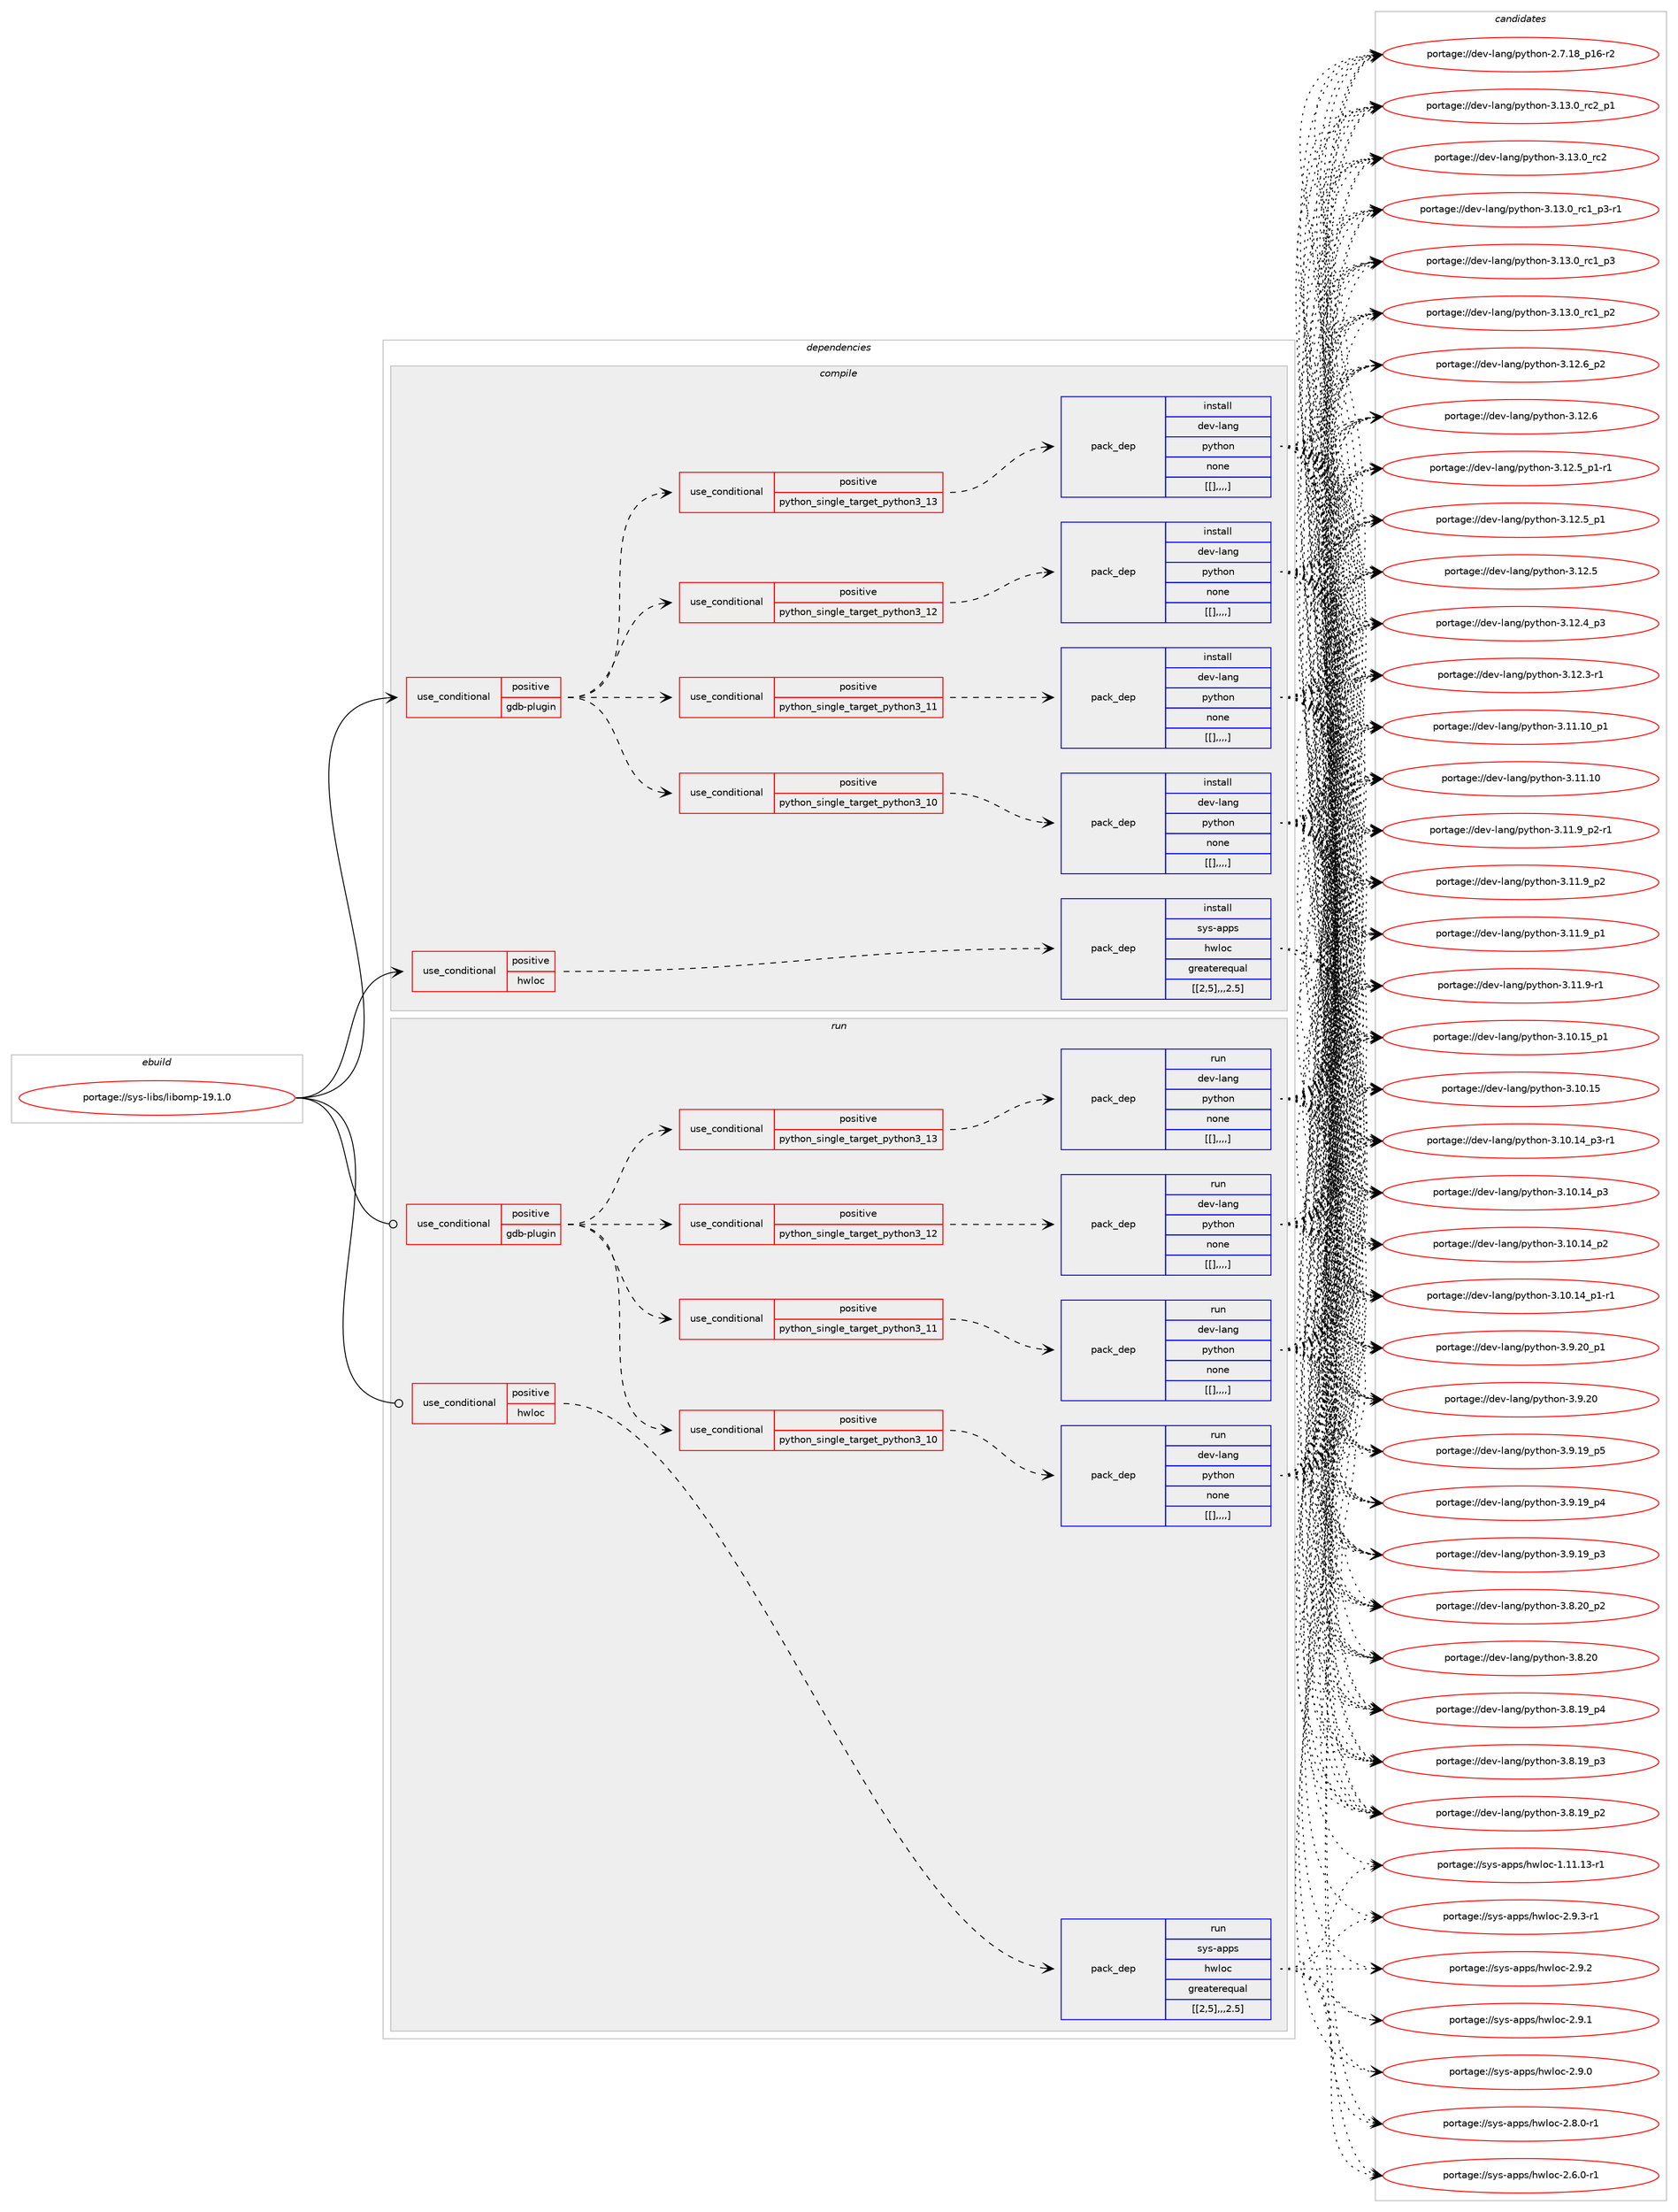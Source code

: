 digraph prolog {

# *************
# Graph options
# *************

newrank=true;
concentrate=true;
compound=true;
graph [rankdir=LR,fontname=Helvetica,fontsize=10,ranksep=1.5];#, ranksep=2.5, nodesep=0.2];
edge  [arrowhead=vee];
node  [fontname=Helvetica,fontsize=10];

# **********
# The ebuild
# **********

subgraph cluster_leftcol {
color=gray;
label=<<i>ebuild</i>>;
id [label="portage://sys-libs/libomp-19.1.0", color=red, width=4, href="../sys-libs/libomp-19.1.0.svg"];
}

# ****************
# The dependencies
# ****************

subgraph cluster_midcol {
color=gray;
label=<<i>dependencies</i>>;
subgraph cluster_compile {
fillcolor="#eeeeee";
style=filled;
label=<<i>compile</i>>;
subgraph cond122673 {
dependency454475 [label=<<TABLE BORDER="0" CELLBORDER="1" CELLSPACING="0" CELLPADDING="4"><TR><TD ROWSPAN="3" CELLPADDING="10">use_conditional</TD></TR><TR><TD>positive</TD></TR><TR><TD>gdb-plugin</TD></TR></TABLE>>, shape=none, color=red];
subgraph cond122674 {
dependency454476 [label=<<TABLE BORDER="0" CELLBORDER="1" CELLSPACING="0" CELLPADDING="4"><TR><TD ROWSPAN="3" CELLPADDING="10">use_conditional</TD></TR><TR><TD>positive</TD></TR><TR><TD>python_single_target_python3_10</TD></TR></TABLE>>, shape=none, color=red];
subgraph pack328798 {
dependency454477 [label=<<TABLE BORDER="0" CELLBORDER="1" CELLSPACING="0" CELLPADDING="4" WIDTH="220"><TR><TD ROWSPAN="6" CELLPADDING="30">pack_dep</TD></TR><TR><TD WIDTH="110">install</TD></TR><TR><TD>dev-lang</TD></TR><TR><TD>python</TD></TR><TR><TD>none</TD></TR><TR><TD>[[],,,,]</TD></TR></TABLE>>, shape=none, color=blue];
}
dependency454476:e -> dependency454477:w [weight=20,style="dashed",arrowhead="vee"];
}
dependency454475:e -> dependency454476:w [weight=20,style="dashed",arrowhead="vee"];
subgraph cond122675 {
dependency454478 [label=<<TABLE BORDER="0" CELLBORDER="1" CELLSPACING="0" CELLPADDING="4"><TR><TD ROWSPAN="3" CELLPADDING="10">use_conditional</TD></TR><TR><TD>positive</TD></TR><TR><TD>python_single_target_python3_11</TD></TR></TABLE>>, shape=none, color=red];
subgraph pack328799 {
dependency454479 [label=<<TABLE BORDER="0" CELLBORDER="1" CELLSPACING="0" CELLPADDING="4" WIDTH="220"><TR><TD ROWSPAN="6" CELLPADDING="30">pack_dep</TD></TR><TR><TD WIDTH="110">install</TD></TR><TR><TD>dev-lang</TD></TR><TR><TD>python</TD></TR><TR><TD>none</TD></TR><TR><TD>[[],,,,]</TD></TR></TABLE>>, shape=none, color=blue];
}
dependency454478:e -> dependency454479:w [weight=20,style="dashed",arrowhead="vee"];
}
dependency454475:e -> dependency454478:w [weight=20,style="dashed",arrowhead="vee"];
subgraph cond122676 {
dependency454480 [label=<<TABLE BORDER="0" CELLBORDER="1" CELLSPACING="0" CELLPADDING="4"><TR><TD ROWSPAN="3" CELLPADDING="10">use_conditional</TD></TR><TR><TD>positive</TD></TR><TR><TD>python_single_target_python3_12</TD></TR></TABLE>>, shape=none, color=red];
subgraph pack328800 {
dependency454481 [label=<<TABLE BORDER="0" CELLBORDER="1" CELLSPACING="0" CELLPADDING="4" WIDTH="220"><TR><TD ROWSPAN="6" CELLPADDING="30">pack_dep</TD></TR><TR><TD WIDTH="110">install</TD></TR><TR><TD>dev-lang</TD></TR><TR><TD>python</TD></TR><TR><TD>none</TD></TR><TR><TD>[[],,,,]</TD></TR></TABLE>>, shape=none, color=blue];
}
dependency454480:e -> dependency454481:w [weight=20,style="dashed",arrowhead="vee"];
}
dependency454475:e -> dependency454480:w [weight=20,style="dashed",arrowhead="vee"];
subgraph cond122677 {
dependency454482 [label=<<TABLE BORDER="0" CELLBORDER="1" CELLSPACING="0" CELLPADDING="4"><TR><TD ROWSPAN="3" CELLPADDING="10">use_conditional</TD></TR><TR><TD>positive</TD></TR><TR><TD>python_single_target_python3_13</TD></TR></TABLE>>, shape=none, color=red];
subgraph pack328801 {
dependency454483 [label=<<TABLE BORDER="0" CELLBORDER="1" CELLSPACING="0" CELLPADDING="4" WIDTH="220"><TR><TD ROWSPAN="6" CELLPADDING="30">pack_dep</TD></TR><TR><TD WIDTH="110">install</TD></TR><TR><TD>dev-lang</TD></TR><TR><TD>python</TD></TR><TR><TD>none</TD></TR><TR><TD>[[],,,,]</TD></TR></TABLE>>, shape=none, color=blue];
}
dependency454482:e -> dependency454483:w [weight=20,style="dashed",arrowhead="vee"];
}
dependency454475:e -> dependency454482:w [weight=20,style="dashed",arrowhead="vee"];
}
id:e -> dependency454475:w [weight=20,style="solid",arrowhead="vee"];
subgraph cond122678 {
dependency454484 [label=<<TABLE BORDER="0" CELLBORDER="1" CELLSPACING="0" CELLPADDING="4"><TR><TD ROWSPAN="3" CELLPADDING="10">use_conditional</TD></TR><TR><TD>positive</TD></TR><TR><TD>hwloc</TD></TR></TABLE>>, shape=none, color=red];
subgraph pack328802 {
dependency454485 [label=<<TABLE BORDER="0" CELLBORDER="1" CELLSPACING="0" CELLPADDING="4" WIDTH="220"><TR><TD ROWSPAN="6" CELLPADDING="30">pack_dep</TD></TR><TR><TD WIDTH="110">install</TD></TR><TR><TD>sys-apps</TD></TR><TR><TD>hwloc</TD></TR><TR><TD>greaterequal</TD></TR><TR><TD>[[2,5],,,2.5]</TD></TR></TABLE>>, shape=none, color=blue];
}
dependency454484:e -> dependency454485:w [weight=20,style="dashed",arrowhead="vee"];
}
id:e -> dependency454484:w [weight=20,style="solid",arrowhead="vee"];
}
subgraph cluster_compileandrun {
fillcolor="#eeeeee";
style=filled;
label=<<i>compile and run</i>>;
}
subgraph cluster_run {
fillcolor="#eeeeee";
style=filled;
label=<<i>run</i>>;
subgraph cond122679 {
dependency454486 [label=<<TABLE BORDER="0" CELLBORDER="1" CELLSPACING="0" CELLPADDING="4"><TR><TD ROWSPAN="3" CELLPADDING="10">use_conditional</TD></TR><TR><TD>positive</TD></TR><TR><TD>gdb-plugin</TD></TR></TABLE>>, shape=none, color=red];
subgraph cond122680 {
dependency454487 [label=<<TABLE BORDER="0" CELLBORDER="1" CELLSPACING="0" CELLPADDING="4"><TR><TD ROWSPAN="3" CELLPADDING="10">use_conditional</TD></TR><TR><TD>positive</TD></TR><TR><TD>python_single_target_python3_10</TD></TR></TABLE>>, shape=none, color=red];
subgraph pack328803 {
dependency454488 [label=<<TABLE BORDER="0" CELLBORDER="1" CELLSPACING="0" CELLPADDING="4" WIDTH="220"><TR><TD ROWSPAN="6" CELLPADDING="30">pack_dep</TD></TR><TR><TD WIDTH="110">run</TD></TR><TR><TD>dev-lang</TD></TR><TR><TD>python</TD></TR><TR><TD>none</TD></TR><TR><TD>[[],,,,]</TD></TR></TABLE>>, shape=none, color=blue];
}
dependency454487:e -> dependency454488:w [weight=20,style="dashed",arrowhead="vee"];
}
dependency454486:e -> dependency454487:w [weight=20,style="dashed",arrowhead="vee"];
subgraph cond122681 {
dependency454489 [label=<<TABLE BORDER="0" CELLBORDER="1" CELLSPACING="0" CELLPADDING="4"><TR><TD ROWSPAN="3" CELLPADDING="10">use_conditional</TD></TR><TR><TD>positive</TD></TR><TR><TD>python_single_target_python3_11</TD></TR></TABLE>>, shape=none, color=red];
subgraph pack328804 {
dependency454490 [label=<<TABLE BORDER="0" CELLBORDER="1" CELLSPACING="0" CELLPADDING="4" WIDTH="220"><TR><TD ROWSPAN="6" CELLPADDING="30">pack_dep</TD></TR><TR><TD WIDTH="110">run</TD></TR><TR><TD>dev-lang</TD></TR><TR><TD>python</TD></TR><TR><TD>none</TD></TR><TR><TD>[[],,,,]</TD></TR></TABLE>>, shape=none, color=blue];
}
dependency454489:e -> dependency454490:w [weight=20,style="dashed",arrowhead="vee"];
}
dependency454486:e -> dependency454489:w [weight=20,style="dashed",arrowhead="vee"];
subgraph cond122682 {
dependency454491 [label=<<TABLE BORDER="0" CELLBORDER="1" CELLSPACING="0" CELLPADDING="4"><TR><TD ROWSPAN="3" CELLPADDING="10">use_conditional</TD></TR><TR><TD>positive</TD></TR><TR><TD>python_single_target_python3_12</TD></TR></TABLE>>, shape=none, color=red];
subgraph pack328805 {
dependency454492 [label=<<TABLE BORDER="0" CELLBORDER="1" CELLSPACING="0" CELLPADDING="4" WIDTH="220"><TR><TD ROWSPAN="6" CELLPADDING="30">pack_dep</TD></TR><TR><TD WIDTH="110">run</TD></TR><TR><TD>dev-lang</TD></TR><TR><TD>python</TD></TR><TR><TD>none</TD></TR><TR><TD>[[],,,,]</TD></TR></TABLE>>, shape=none, color=blue];
}
dependency454491:e -> dependency454492:w [weight=20,style="dashed",arrowhead="vee"];
}
dependency454486:e -> dependency454491:w [weight=20,style="dashed",arrowhead="vee"];
subgraph cond122683 {
dependency454493 [label=<<TABLE BORDER="0" CELLBORDER="1" CELLSPACING="0" CELLPADDING="4"><TR><TD ROWSPAN="3" CELLPADDING="10">use_conditional</TD></TR><TR><TD>positive</TD></TR><TR><TD>python_single_target_python3_13</TD></TR></TABLE>>, shape=none, color=red];
subgraph pack328806 {
dependency454494 [label=<<TABLE BORDER="0" CELLBORDER="1" CELLSPACING="0" CELLPADDING="4" WIDTH="220"><TR><TD ROWSPAN="6" CELLPADDING="30">pack_dep</TD></TR><TR><TD WIDTH="110">run</TD></TR><TR><TD>dev-lang</TD></TR><TR><TD>python</TD></TR><TR><TD>none</TD></TR><TR><TD>[[],,,,]</TD></TR></TABLE>>, shape=none, color=blue];
}
dependency454493:e -> dependency454494:w [weight=20,style="dashed",arrowhead="vee"];
}
dependency454486:e -> dependency454493:w [weight=20,style="dashed",arrowhead="vee"];
}
id:e -> dependency454486:w [weight=20,style="solid",arrowhead="odot"];
subgraph cond122684 {
dependency454495 [label=<<TABLE BORDER="0" CELLBORDER="1" CELLSPACING="0" CELLPADDING="4"><TR><TD ROWSPAN="3" CELLPADDING="10">use_conditional</TD></TR><TR><TD>positive</TD></TR><TR><TD>hwloc</TD></TR></TABLE>>, shape=none, color=red];
subgraph pack328807 {
dependency454496 [label=<<TABLE BORDER="0" CELLBORDER="1" CELLSPACING="0" CELLPADDING="4" WIDTH="220"><TR><TD ROWSPAN="6" CELLPADDING="30">pack_dep</TD></TR><TR><TD WIDTH="110">run</TD></TR><TR><TD>sys-apps</TD></TR><TR><TD>hwloc</TD></TR><TR><TD>greaterequal</TD></TR><TR><TD>[[2,5],,,2.5]</TD></TR></TABLE>>, shape=none, color=blue];
}
dependency454495:e -> dependency454496:w [weight=20,style="dashed",arrowhead="vee"];
}
id:e -> dependency454495:w [weight=20,style="solid",arrowhead="odot"];
}
}

# **************
# The candidates
# **************

subgraph cluster_choices {
rank=same;
color=gray;
label=<<i>candidates</i>>;

subgraph choice328798 {
color=black;
nodesep=1;
choice100101118451089711010347112121116104111110455146495146489511499509511249 [label="portage://dev-lang/python-3.13.0_rc2_p1", color=red, width=4,href="../dev-lang/python-3.13.0_rc2_p1.svg"];
choice10010111845108971101034711212111610411111045514649514648951149950 [label="portage://dev-lang/python-3.13.0_rc2", color=red, width=4,href="../dev-lang/python-3.13.0_rc2.svg"];
choice1001011184510897110103471121211161041111104551464951464895114994995112514511449 [label="portage://dev-lang/python-3.13.0_rc1_p3-r1", color=red, width=4,href="../dev-lang/python-3.13.0_rc1_p3-r1.svg"];
choice100101118451089711010347112121116104111110455146495146489511499499511251 [label="portage://dev-lang/python-3.13.0_rc1_p3", color=red, width=4,href="../dev-lang/python-3.13.0_rc1_p3.svg"];
choice100101118451089711010347112121116104111110455146495146489511499499511250 [label="portage://dev-lang/python-3.13.0_rc1_p2", color=red, width=4,href="../dev-lang/python-3.13.0_rc1_p2.svg"];
choice100101118451089711010347112121116104111110455146495046549511250 [label="portage://dev-lang/python-3.12.6_p2", color=red, width=4,href="../dev-lang/python-3.12.6_p2.svg"];
choice10010111845108971101034711212111610411111045514649504654 [label="portage://dev-lang/python-3.12.6", color=red, width=4,href="../dev-lang/python-3.12.6.svg"];
choice1001011184510897110103471121211161041111104551464950465395112494511449 [label="portage://dev-lang/python-3.12.5_p1-r1", color=red, width=4,href="../dev-lang/python-3.12.5_p1-r1.svg"];
choice100101118451089711010347112121116104111110455146495046539511249 [label="portage://dev-lang/python-3.12.5_p1", color=red, width=4,href="../dev-lang/python-3.12.5_p1.svg"];
choice10010111845108971101034711212111610411111045514649504653 [label="portage://dev-lang/python-3.12.5", color=red, width=4,href="../dev-lang/python-3.12.5.svg"];
choice100101118451089711010347112121116104111110455146495046529511251 [label="portage://dev-lang/python-3.12.4_p3", color=red, width=4,href="../dev-lang/python-3.12.4_p3.svg"];
choice100101118451089711010347112121116104111110455146495046514511449 [label="portage://dev-lang/python-3.12.3-r1", color=red, width=4,href="../dev-lang/python-3.12.3-r1.svg"];
choice10010111845108971101034711212111610411111045514649494649489511249 [label="portage://dev-lang/python-3.11.10_p1", color=red, width=4,href="../dev-lang/python-3.11.10_p1.svg"];
choice1001011184510897110103471121211161041111104551464949464948 [label="portage://dev-lang/python-3.11.10", color=red, width=4,href="../dev-lang/python-3.11.10.svg"];
choice1001011184510897110103471121211161041111104551464949465795112504511449 [label="portage://dev-lang/python-3.11.9_p2-r1", color=red, width=4,href="../dev-lang/python-3.11.9_p2-r1.svg"];
choice100101118451089711010347112121116104111110455146494946579511250 [label="portage://dev-lang/python-3.11.9_p2", color=red, width=4,href="../dev-lang/python-3.11.9_p2.svg"];
choice100101118451089711010347112121116104111110455146494946579511249 [label="portage://dev-lang/python-3.11.9_p1", color=red, width=4,href="../dev-lang/python-3.11.9_p1.svg"];
choice100101118451089711010347112121116104111110455146494946574511449 [label="portage://dev-lang/python-3.11.9-r1", color=red, width=4,href="../dev-lang/python-3.11.9-r1.svg"];
choice10010111845108971101034711212111610411111045514649484649539511249 [label="portage://dev-lang/python-3.10.15_p1", color=red, width=4,href="../dev-lang/python-3.10.15_p1.svg"];
choice1001011184510897110103471121211161041111104551464948464953 [label="portage://dev-lang/python-3.10.15", color=red, width=4,href="../dev-lang/python-3.10.15.svg"];
choice100101118451089711010347112121116104111110455146494846495295112514511449 [label="portage://dev-lang/python-3.10.14_p3-r1", color=red, width=4,href="../dev-lang/python-3.10.14_p3-r1.svg"];
choice10010111845108971101034711212111610411111045514649484649529511251 [label="portage://dev-lang/python-3.10.14_p3", color=red, width=4,href="../dev-lang/python-3.10.14_p3.svg"];
choice10010111845108971101034711212111610411111045514649484649529511250 [label="portage://dev-lang/python-3.10.14_p2", color=red, width=4,href="../dev-lang/python-3.10.14_p2.svg"];
choice100101118451089711010347112121116104111110455146494846495295112494511449 [label="portage://dev-lang/python-3.10.14_p1-r1", color=red, width=4,href="../dev-lang/python-3.10.14_p1-r1.svg"];
choice100101118451089711010347112121116104111110455146574650489511249 [label="portage://dev-lang/python-3.9.20_p1", color=red, width=4,href="../dev-lang/python-3.9.20_p1.svg"];
choice10010111845108971101034711212111610411111045514657465048 [label="portage://dev-lang/python-3.9.20", color=red, width=4,href="../dev-lang/python-3.9.20.svg"];
choice100101118451089711010347112121116104111110455146574649579511253 [label="portage://dev-lang/python-3.9.19_p5", color=red, width=4,href="../dev-lang/python-3.9.19_p5.svg"];
choice100101118451089711010347112121116104111110455146574649579511252 [label="portage://dev-lang/python-3.9.19_p4", color=red, width=4,href="../dev-lang/python-3.9.19_p4.svg"];
choice100101118451089711010347112121116104111110455146574649579511251 [label="portage://dev-lang/python-3.9.19_p3", color=red, width=4,href="../dev-lang/python-3.9.19_p3.svg"];
choice100101118451089711010347112121116104111110455146564650489511250 [label="portage://dev-lang/python-3.8.20_p2", color=red, width=4,href="../dev-lang/python-3.8.20_p2.svg"];
choice10010111845108971101034711212111610411111045514656465048 [label="portage://dev-lang/python-3.8.20", color=red, width=4,href="../dev-lang/python-3.8.20.svg"];
choice100101118451089711010347112121116104111110455146564649579511252 [label="portage://dev-lang/python-3.8.19_p4", color=red, width=4,href="../dev-lang/python-3.8.19_p4.svg"];
choice100101118451089711010347112121116104111110455146564649579511251 [label="portage://dev-lang/python-3.8.19_p3", color=red, width=4,href="../dev-lang/python-3.8.19_p3.svg"];
choice100101118451089711010347112121116104111110455146564649579511250 [label="portage://dev-lang/python-3.8.19_p2", color=red, width=4,href="../dev-lang/python-3.8.19_p2.svg"];
choice100101118451089711010347112121116104111110455046554649569511249544511450 [label="portage://dev-lang/python-2.7.18_p16-r2", color=red, width=4,href="../dev-lang/python-2.7.18_p16-r2.svg"];
dependency454477:e -> choice100101118451089711010347112121116104111110455146495146489511499509511249:w [style=dotted,weight="100"];
dependency454477:e -> choice10010111845108971101034711212111610411111045514649514648951149950:w [style=dotted,weight="100"];
dependency454477:e -> choice1001011184510897110103471121211161041111104551464951464895114994995112514511449:w [style=dotted,weight="100"];
dependency454477:e -> choice100101118451089711010347112121116104111110455146495146489511499499511251:w [style=dotted,weight="100"];
dependency454477:e -> choice100101118451089711010347112121116104111110455146495146489511499499511250:w [style=dotted,weight="100"];
dependency454477:e -> choice100101118451089711010347112121116104111110455146495046549511250:w [style=dotted,weight="100"];
dependency454477:e -> choice10010111845108971101034711212111610411111045514649504654:w [style=dotted,weight="100"];
dependency454477:e -> choice1001011184510897110103471121211161041111104551464950465395112494511449:w [style=dotted,weight="100"];
dependency454477:e -> choice100101118451089711010347112121116104111110455146495046539511249:w [style=dotted,weight="100"];
dependency454477:e -> choice10010111845108971101034711212111610411111045514649504653:w [style=dotted,weight="100"];
dependency454477:e -> choice100101118451089711010347112121116104111110455146495046529511251:w [style=dotted,weight="100"];
dependency454477:e -> choice100101118451089711010347112121116104111110455146495046514511449:w [style=dotted,weight="100"];
dependency454477:e -> choice10010111845108971101034711212111610411111045514649494649489511249:w [style=dotted,weight="100"];
dependency454477:e -> choice1001011184510897110103471121211161041111104551464949464948:w [style=dotted,weight="100"];
dependency454477:e -> choice1001011184510897110103471121211161041111104551464949465795112504511449:w [style=dotted,weight="100"];
dependency454477:e -> choice100101118451089711010347112121116104111110455146494946579511250:w [style=dotted,weight="100"];
dependency454477:e -> choice100101118451089711010347112121116104111110455146494946579511249:w [style=dotted,weight="100"];
dependency454477:e -> choice100101118451089711010347112121116104111110455146494946574511449:w [style=dotted,weight="100"];
dependency454477:e -> choice10010111845108971101034711212111610411111045514649484649539511249:w [style=dotted,weight="100"];
dependency454477:e -> choice1001011184510897110103471121211161041111104551464948464953:w [style=dotted,weight="100"];
dependency454477:e -> choice100101118451089711010347112121116104111110455146494846495295112514511449:w [style=dotted,weight="100"];
dependency454477:e -> choice10010111845108971101034711212111610411111045514649484649529511251:w [style=dotted,weight="100"];
dependency454477:e -> choice10010111845108971101034711212111610411111045514649484649529511250:w [style=dotted,weight="100"];
dependency454477:e -> choice100101118451089711010347112121116104111110455146494846495295112494511449:w [style=dotted,weight="100"];
dependency454477:e -> choice100101118451089711010347112121116104111110455146574650489511249:w [style=dotted,weight="100"];
dependency454477:e -> choice10010111845108971101034711212111610411111045514657465048:w [style=dotted,weight="100"];
dependency454477:e -> choice100101118451089711010347112121116104111110455146574649579511253:w [style=dotted,weight="100"];
dependency454477:e -> choice100101118451089711010347112121116104111110455146574649579511252:w [style=dotted,weight="100"];
dependency454477:e -> choice100101118451089711010347112121116104111110455146574649579511251:w [style=dotted,weight="100"];
dependency454477:e -> choice100101118451089711010347112121116104111110455146564650489511250:w [style=dotted,weight="100"];
dependency454477:e -> choice10010111845108971101034711212111610411111045514656465048:w [style=dotted,weight="100"];
dependency454477:e -> choice100101118451089711010347112121116104111110455146564649579511252:w [style=dotted,weight="100"];
dependency454477:e -> choice100101118451089711010347112121116104111110455146564649579511251:w [style=dotted,weight="100"];
dependency454477:e -> choice100101118451089711010347112121116104111110455146564649579511250:w [style=dotted,weight="100"];
dependency454477:e -> choice100101118451089711010347112121116104111110455046554649569511249544511450:w [style=dotted,weight="100"];
}
subgraph choice328799 {
color=black;
nodesep=1;
choice100101118451089711010347112121116104111110455146495146489511499509511249 [label="portage://dev-lang/python-3.13.0_rc2_p1", color=red, width=4,href="../dev-lang/python-3.13.0_rc2_p1.svg"];
choice10010111845108971101034711212111610411111045514649514648951149950 [label="portage://dev-lang/python-3.13.0_rc2", color=red, width=4,href="../dev-lang/python-3.13.0_rc2.svg"];
choice1001011184510897110103471121211161041111104551464951464895114994995112514511449 [label="portage://dev-lang/python-3.13.0_rc1_p3-r1", color=red, width=4,href="../dev-lang/python-3.13.0_rc1_p3-r1.svg"];
choice100101118451089711010347112121116104111110455146495146489511499499511251 [label="portage://dev-lang/python-3.13.0_rc1_p3", color=red, width=4,href="../dev-lang/python-3.13.0_rc1_p3.svg"];
choice100101118451089711010347112121116104111110455146495146489511499499511250 [label="portage://dev-lang/python-3.13.0_rc1_p2", color=red, width=4,href="../dev-lang/python-3.13.0_rc1_p2.svg"];
choice100101118451089711010347112121116104111110455146495046549511250 [label="portage://dev-lang/python-3.12.6_p2", color=red, width=4,href="../dev-lang/python-3.12.6_p2.svg"];
choice10010111845108971101034711212111610411111045514649504654 [label="portage://dev-lang/python-3.12.6", color=red, width=4,href="../dev-lang/python-3.12.6.svg"];
choice1001011184510897110103471121211161041111104551464950465395112494511449 [label="portage://dev-lang/python-3.12.5_p1-r1", color=red, width=4,href="../dev-lang/python-3.12.5_p1-r1.svg"];
choice100101118451089711010347112121116104111110455146495046539511249 [label="portage://dev-lang/python-3.12.5_p1", color=red, width=4,href="../dev-lang/python-3.12.5_p1.svg"];
choice10010111845108971101034711212111610411111045514649504653 [label="portage://dev-lang/python-3.12.5", color=red, width=4,href="../dev-lang/python-3.12.5.svg"];
choice100101118451089711010347112121116104111110455146495046529511251 [label="portage://dev-lang/python-3.12.4_p3", color=red, width=4,href="../dev-lang/python-3.12.4_p3.svg"];
choice100101118451089711010347112121116104111110455146495046514511449 [label="portage://dev-lang/python-3.12.3-r1", color=red, width=4,href="../dev-lang/python-3.12.3-r1.svg"];
choice10010111845108971101034711212111610411111045514649494649489511249 [label="portage://dev-lang/python-3.11.10_p1", color=red, width=4,href="../dev-lang/python-3.11.10_p1.svg"];
choice1001011184510897110103471121211161041111104551464949464948 [label="portage://dev-lang/python-3.11.10", color=red, width=4,href="../dev-lang/python-3.11.10.svg"];
choice1001011184510897110103471121211161041111104551464949465795112504511449 [label="portage://dev-lang/python-3.11.9_p2-r1", color=red, width=4,href="../dev-lang/python-3.11.9_p2-r1.svg"];
choice100101118451089711010347112121116104111110455146494946579511250 [label="portage://dev-lang/python-3.11.9_p2", color=red, width=4,href="../dev-lang/python-3.11.9_p2.svg"];
choice100101118451089711010347112121116104111110455146494946579511249 [label="portage://dev-lang/python-3.11.9_p1", color=red, width=4,href="../dev-lang/python-3.11.9_p1.svg"];
choice100101118451089711010347112121116104111110455146494946574511449 [label="portage://dev-lang/python-3.11.9-r1", color=red, width=4,href="../dev-lang/python-3.11.9-r1.svg"];
choice10010111845108971101034711212111610411111045514649484649539511249 [label="portage://dev-lang/python-3.10.15_p1", color=red, width=4,href="../dev-lang/python-3.10.15_p1.svg"];
choice1001011184510897110103471121211161041111104551464948464953 [label="portage://dev-lang/python-3.10.15", color=red, width=4,href="../dev-lang/python-3.10.15.svg"];
choice100101118451089711010347112121116104111110455146494846495295112514511449 [label="portage://dev-lang/python-3.10.14_p3-r1", color=red, width=4,href="../dev-lang/python-3.10.14_p3-r1.svg"];
choice10010111845108971101034711212111610411111045514649484649529511251 [label="portage://dev-lang/python-3.10.14_p3", color=red, width=4,href="../dev-lang/python-3.10.14_p3.svg"];
choice10010111845108971101034711212111610411111045514649484649529511250 [label="portage://dev-lang/python-3.10.14_p2", color=red, width=4,href="../dev-lang/python-3.10.14_p2.svg"];
choice100101118451089711010347112121116104111110455146494846495295112494511449 [label="portage://dev-lang/python-3.10.14_p1-r1", color=red, width=4,href="../dev-lang/python-3.10.14_p1-r1.svg"];
choice100101118451089711010347112121116104111110455146574650489511249 [label="portage://dev-lang/python-3.9.20_p1", color=red, width=4,href="../dev-lang/python-3.9.20_p1.svg"];
choice10010111845108971101034711212111610411111045514657465048 [label="portage://dev-lang/python-3.9.20", color=red, width=4,href="../dev-lang/python-3.9.20.svg"];
choice100101118451089711010347112121116104111110455146574649579511253 [label="portage://dev-lang/python-3.9.19_p5", color=red, width=4,href="../dev-lang/python-3.9.19_p5.svg"];
choice100101118451089711010347112121116104111110455146574649579511252 [label="portage://dev-lang/python-3.9.19_p4", color=red, width=4,href="../dev-lang/python-3.9.19_p4.svg"];
choice100101118451089711010347112121116104111110455146574649579511251 [label="portage://dev-lang/python-3.9.19_p3", color=red, width=4,href="../dev-lang/python-3.9.19_p3.svg"];
choice100101118451089711010347112121116104111110455146564650489511250 [label="portage://dev-lang/python-3.8.20_p2", color=red, width=4,href="../dev-lang/python-3.8.20_p2.svg"];
choice10010111845108971101034711212111610411111045514656465048 [label="portage://dev-lang/python-3.8.20", color=red, width=4,href="../dev-lang/python-3.8.20.svg"];
choice100101118451089711010347112121116104111110455146564649579511252 [label="portage://dev-lang/python-3.8.19_p4", color=red, width=4,href="../dev-lang/python-3.8.19_p4.svg"];
choice100101118451089711010347112121116104111110455146564649579511251 [label="portage://dev-lang/python-3.8.19_p3", color=red, width=4,href="../dev-lang/python-3.8.19_p3.svg"];
choice100101118451089711010347112121116104111110455146564649579511250 [label="portage://dev-lang/python-3.8.19_p2", color=red, width=4,href="../dev-lang/python-3.8.19_p2.svg"];
choice100101118451089711010347112121116104111110455046554649569511249544511450 [label="portage://dev-lang/python-2.7.18_p16-r2", color=red, width=4,href="../dev-lang/python-2.7.18_p16-r2.svg"];
dependency454479:e -> choice100101118451089711010347112121116104111110455146495146489511499509511249:w [style=dotted,weight="100"];
dependency454479:e -> choice10010111845108971101034711212111610411111045514649514648951149950:w [style=dotted,weight="100"];
dependency454479:e -> choice1001011184510897110103471121211161041111104551464951464895114994995112514511449:w [style=dotted,weight="100"];
dependency454479:e -> choice100101118451089711010347112121116104111110455146495146489511499499511251:w [style=dotted,weight="100"];
dependency454479:e -> choice100101118451089711010347112121116104111110455146495146489511499499511250:w [style=dotted,weight="100"];
dependency454479:e -> choice100101118451089711010347112121116104111110455146495046549511250:w [style=dotted,weight="100"];
dependency454479:e -> choice10010111845108971101034711212111610411111045514649504654:w [style=dotted,weight="100"];
dependency454479:e -> choice1001011184510897110103471121211161041111104551464950465395112494511449:w [style=dotted,weight="100"];
dependency454479:e -> choice100101118451089711010347112121116104111110455146495046539511249:w [style=dotted,weight="100"];
dependency454479:e -> choice10010111845108971101034711212111610411111045514649504653:w [style=dotted,weight="100"];
dependency454479:e -> choice100101118451089711010347112121116104111110455146495046529511251:w [style=dotted,weight="100"];
dependency454479:e -> choice100101118451089711010347112121116104111110455146495046514511449:w [style=dotted,weight="100"];
dependency454479:e -> choice10010111845108971101034711212111610411111045514649494649489511249:w [style=dotted,weight="100"];
dependency454479:e -> choice1001011184510897110103471121211161041111104551464949464948:w [style=dotted,weight="100"];
dependency454479:e -> choice1001011184510897110103471121211161041111104551464949465795112504511449:w [style=dotted,weight="100"];
dependency454479:e -> choice100101118451089711010347112121116104111110455146494946579511250:w [style=dotted,weight="100"];
dependency454479:e -> choice100101118451089711010347112121116104111110455146494946579511249:w [style=dotted,weight="100"];
dependency454479:e -> choice100101118451089711010347112121116104111110455146494946574511449:w [style=dotted,weight="100"];
dependency454479:e -> choice10010111845108971101034711212111610411111045514649484649539511249:w [style=dotted,weight="100"];
dependency454479:e -> choice1001011184510897110103471121211161041111104551464948464953:w [style=dotted,weight="100"];
dependency454479:e -> choice100101118451089711010347112121116104111110455146494846495295112514511449:w [style=dotted,weight="100"];
dependency454479:e -> choice10010111845108971101034711212111610411111045514649484649529511251:w [style=dotted,weight="100"];
dependency454479:e -> choice10010111845108971101034711212111610411111045514649484649529511250:w [style=dotted,weight="100"];
dependency454479:e -> choice100101118451089711010347112121116104111110455146494846495295112494511449:w [style=dotted,weight="100"];
dependency454479:e -> choice100101118451089711010347112121116104111110455146574650489511249:w [style=dotted,weight="100"];
dependency454479:e -> choice10010111845108971101034711212111610411111045514657465048:w [style=dotted,weight="100"];
dependency454479:e -> choice100101118451089711010347112121116104111110455146574649579511253:w [style=dotted,weight="100"];
dependency454479:e -> choice100101118451089711010347112121116104111110455146574649579511252:w [style=dotted,weight="100"];
dependency454479:e -> choice100101118451089711010347112121116104111110455146574649579511251:w [style=dotted,weight="100"];
dependency454479:e -> choice100101118451089711010347112121116104111110455146564650489511250:w [style=dotted,weight="100"];
dependency454479:e -> choice10010111845108971101034711212111610411111045514656465048:w [style=dotted,weight="100"];
dependency454479:e -> choice100101118451089711010347112121116104111110455146564649579511252:w [style=dotted,weight="100"];
dependency454479:e -> choice100101118451089711010347112121116104111110455146564649579511251:w [style=dotted,weight="100"];
dependency454479:e -> choice100101118451089711010347112121116104111110455146564649579511250:w [style=dotted,weight="100"];
dependency454479:e -> choice100101118451089711010347112121116104111110455046554649569511249544511450:w [style=dotted,weight="100"];
}
subgraph choice328800 {
color=black;
nodesep=1;
choice100101118451089711010347112121116104111110455146495146489511499509511249 [label="portage://dev-lang/python-3.13.0_rc2_p1", color=red, width=4,href="../dev-lang/python-3.13.0_rc2_p1.svg"];
choice10010111845108971101034711212111610411111045514649514648951149950 [label="portage://dev-lang/python-3.13.0_rc2", color=red, width=4,href="../dev-lang/python-3.13.0_rc2.svg"];
choice1001011184510897110103471121211161041111104551464951464895114994995112514511449 [label="portage://dev-lang/python-3.13.0_rc1_p3-r1", color=red, width=4,href="../dev-lang/python-3.13.0_rc1_p3-r1.svg"];
choice100101118451089711010347112121116104111110455146495146489511499499511251 [label="portage://dev-lang/python-3.13.0_rc1_p3", color=red, width=4,href="../dev-lang/python-3.13.0_rc1_p3.svg"];
choice100101118451089711010347112121116104111110455146495146489511499499511250 [label="portage://dev-lang/python-3.13.0_rc1_p2", color=red, width=4,href="../dev-lang/python-3.13.0_rc1_p2.svg"];
choice100101118451089711010347112121116104111110455146495046549511250 [label="portage://dev-lang/python-3.12.6_p2", color=red, width=4,href="../dev-lang/python-3.12.6_p2.svg"];
choice10010111845108971101034711212111610411111045514649504654 [label="portage://dev-lang/python-3.12.6", color=red, width=4,href="../dev-lang/python-3.12.6.svg"];
choice1001011184510897110103471121211161041111104551464950465395112494511449 [label="portage://dev-lang/python-3.12.5_p1-r1", color=red, width=4,href="../dev-lang/python-3.12.5_p1-r1.svg"];
choice100101118451089711010347112121116104111110455146495046539511249 [label="portage://dev-lang/python-3.12.5_p1", color=red, width=4,href="../dev-lang/python-3.12.5_p1.svg"];
choice10010111845108971101034711212111610411111045514649504653 [label="portage://dev-lang/python-3.12.5", color=red, width=4,href="../dev-lang/python-3.12.5.svg"];
choice100101118451089711010347112121116104111110455146495046529511251 [label="portage://dev-lang/python-3.12.4_p3", color=red, width=4,href="../dev-lang/python-3.12.4_p3.svg"];
choice100101118451089711010347112121116104111110455146495046514511449 [label="portage://dev-lang/python-3.12.3-r1", color=red, width=4,href="../dev-lang/python-3.12.3-r1.svg"];
choice10010111845108971101034711212111610411111045514649494649489511249 [label="portage://dev-lang/python-3.11.10_p1", color=red, width=4,href="../dev-lang/python-3.11.10_p1.svg"];
choice1001011184510897110103471121211161041111104551464949464948 [label="portage://dev-lang/python-3.11.10", color=red, width=4,href="../dev-lang/python-3.11.10.svg"];
choice1001011184510897110103471121211161041111104551464949465795112504511449 [label="portage://dev-lang/python-3.11.9_p2-r1", color=red, width=4,href="../dev-lang/python-3.11.9_p2-r1.svg"];
choice100101118451089711010347112121116104111110455146494946579511250 [label="portage://dev-lang/python-3.11.9_p2", color=red, width=4,href="../dev-lang/python-3.11.9_p2.svg"];
choice100101118451089711010347112121116104111110455146494946579511249 [label="portage://dev-lang/python-3.11.9_p1", color=red, width=4,href="../dev-lang/python-3.11.9_p1.svg"];
choice100101118451089711010347112121116104111110455146494946574511449 [label="portage://dev-lang/python-3.11.9-r1", color=red, width=4,href="../dev-lang/python-3.11.9-r1.svg"];
choice10010111845108971101034711212111610411111045514649484649539511249 [label="portage://dev-lang/python-3.10.15_p1", color=red, width=4,href="../dev-lang/python-3.10.15_p1.svg"];
choice1001011184510897110103471121211161041111104551464948464953 [label="portage://dev-lang/python-3.10.15", color=red, width=4,href="../dev-lang/python-3.10.15.svg"];
choice100101118451089711010347112121116104111110455146494846495295112514511449 [label="portage://dev-lang/python-3.10.14_p3-r1", color=red, width=4,href="../dev-lang/python-3.10.14_p3-r1.svg"];
choice10010111845108971101034711212111610411111045514649484649529511251 [label="portage://dev-lang/python-3.10.14_p3", color=red, width=4,href="../dev-lang/python-3.10.14_p3.svg"];
choice10010111845108971101034711212111610411111045514649484649529511250 [label="portage://dev-lang/python-3.10.14_p2", color=red, width=4,href="../dev-lang/python-3.10.14_p2.svg"];
choice100101118451089711010347112121116104111110455146494846495295112494511449 [label="portage://dev-lang/python-3.10.14_p1-r1", color=red, width=4,href="../dev-lang/python-3.10.14_p1-r1.svg"];
choice100101118451089711010347112121116104111110455146574650489511249 [label="portage://dev-lang/python-3.9.20_p1", color=red, width=4,href="../dev-lang/python-3.9.20_p1.svg"];
choice10010111845108971101034711212111610411111045514657465048 [label="portage://dev-lang/python-3.9.20", color=red, width=4,href="../dev-lang/python-3.9.20.svg"];
choice100101118451089711010347112121116104111110455146574649579511253 [label="portage://dev-lang/python-3.9.19_p5", color=red, width=4,href="../dev-lang/python-3.9.19_p5.svg"];
choice100101118451089711010347112121116104111110455146574649579511252 [label="portage://dev-lang/python-3.9.19_p4", color=red, width=4,href="../dev-lang/python-3.9.19_p4.svg"];
choice100101118451089711010347112121116104111110455146574649579511251 [label="portage://dev-lang/python-3.9.19_p3", color=red, width=4,href="../dev-lang/python-3.9.19_p3.svg"];
choice100101118451089711010347112121116104111110455146564650489511250 [label="portage://dev-lang/python-3.8.20_p2", color=red, width=4,href="../dev-lang/python-3.8.20_p2.svg"];
choice10010111845108971101034711212111610411111045514656465048 [label="portage://dev-lang/python-3.8.20", color=red, width=4,href="../dev-lang/python-3.8.20.svg"];
choice100101118451089711010347112121116104111110455146564649579511252 [label="portage://dev-lang/python-3.8.19_p4", color=red, width=4,href="../dev-lang/python-3.8.19_p4.svg"];
choice100101118451089711010347112121116104111110455146564649579511251 [label="portage://dev-lang/python-3.8.19_p3", color=red, width=4,href="../dev-lang/python-3.8.19_p3.svg"];
choice100101118451089711010347112121116104111110455146564649579511250 [label="portage://dev-lang/python-3.8.19_p2", color=red, width=4,href="../dev-lang/python-3.8.19_p2.svg"];
choice100101118451089711010347112121116104111110455046554649569511249544511450 [label="portage://dev-lang/python-2.7.18_p16-r2", color=red, width=4,href="../dev-lang/python-2.7.18_p16-r2.svg"];
dependency454481:e -> choice100101118451089711010347112121116104111110455146495146489511499509511249:w [style=dotted,weight="100"];
dependency454481:e -> choice10010111845108971101034711212111610411111045514649514648951149950:w [style=dotted,weight="100"];
dependency454481:e -> choice1001011184510897110103471121211161041111104551464951464895114994995112514511449:w [style=dotted,weight="100"];
dependency454481:e -> choice100101118451089711010347112121116104111110455146495146489511499499511251:w [style=dotted,weight="100"];
dependency454481:e -> choice100101118451089711010347112121116104111110455146495146489511499499511250:w [style=dotted,weight="100"];
dependency454481:e -> choice100101118451089711010347112121116104111110455146495046549511250:w [style=dotted,weight="100"];
dependency454481:e -> choice10010111845108971101034711212111610411111045514649504654:w [style=dotted,weight="100"];
dependency454481:e -> choice1001011184510897110103471121211161041111104551464950465395112494511449:w [style=dotted,weight="100"];
dependency454481:e -> choice100101118451089711010347112121116104111110455146495046539511249:w [style=dotted,weight="100"];
dependency454481:e -> choice10010111845108971101034711212111610411111045514649504653:w [style=dotted,weight="100"];
dependency454481:e -> choice100101118451089711010347112121116104111110455146495046529511251:w [style=dotted,weight="100"];
dependency454481:e -> choice100101118451089711010347112121116104111110455146495046514511449:w [style=dotted,weight="100"];
dependency454481:e -> choice10010111845108971101034711212111610411111045514649494649489511249:w [style=dotted,weight="100"];
dependency454481:e -> choice1001011184510897110103471121211161041111104551464949464948:w [style=dotted,weight="100"];
dependency454481:e -> choice1001011184510897110103471121211161041111104551464949465795112504511449:w [style=dotted,weight="100"];
dependency454481:e -> choice100101118451089711010347112121116104111110455146494946579511250:w [style=dotted,weight="100"];
dependency454481:e -> choice100101118451089711010347112121116104111110455146494946579511249:w [style=dotted,weight="100"];
dependency454481:e -> choice100101118451089711010347112121116104111110455146494946574511449:w [style=dotted,weight="100"];
dependency454481:e -> choice10010111845108971101034711212111610411111045514649484649539511249:w [style=dotted,weight="100"];
dependency454481:e -> choice1001011184510897110103471121211161041111104551464948464953:w [style=dotted,weight="100"];
dependency454481:e -> choice100101118451089711010347112121116104111110455146494846495295112514511449:w [style=dotted,weight="100"];
dependency454481:e -> choice10010111845108971101034711212111610411111045514649484649529511251:w [style=dotted,weight="100"];
dependency454481:e -> choice10010111845108971101034711212111610411111045514649484649529511250:w [style=dotted,weight="100"];
dependency454481:e -> choice100101118451089711010347112121116104111110455146494846495295112494511449:w [style=dotted,weight="100"];
dependency454481:e -> choice100101118451089711010347112121116104111110455146574650489511249:w [style=dotted,weight="100"];
dependency454481:e -> choice10010111845108971101034711212111610411111045514657465048:w [style=dotted,weight="100"];
dependency454481:e -> choice100101118451089711010347112121116104111110455146574649579511253:w [style=dotted,weight="100"];
dependency454481:e -> choice100101118451089711010347112121116104111110455146574649579511252:w [style=dotted,weight="100"];
dependency454481:e -> choice100101118451089711010347112121116104111110455146574649579511251:w [style=dotted,weight="100"];
dependency454481:e -> choice100101118451089711010347112121116104111110455146564650489511250:w [style=dotted,weight="100"];
dependency454481:e -> choice10010111845108971101034711212111610411111045514656465048:w [style=dotted,weight="100"];
dependency454481:e -> choice100101118451089711010347112121116104111110455146564649579511252:w [style=dotted,weight="100"];
dependency454481:e -> choice100101118451089711010347112121116104111110455146564649579511251:w [style=dotted,weight="100"];
dependency454481:e -> choice100101118451089711010347112121116104111110455146564649579511250:w [style=dotted,weight="100"];
dependency454481:e -> choice100101118451089711010347112121116104111110455046554649569511249544511450:w [style=dotted,weight="100"];
}
subgraph choice328801 {
color=black;
nodesep=1;
choice100101118451089711010347112121116104111110455146495146489511499509511249 [label="portage://dev-lang/python-3.13.0_rc2_p1", color=red, width=4,href="../dev-lang/python-3.13.0_rc2_p1.svg"];
choice10010111845108971101034711212111610411111045514649514648951149950 [label="portage://dev-lang/python-3.13.0_rc2", color=red, width=4,href="../dev-lang/python-3.13.0_rc2.svg"];
choice1001011184510897110103471121211161041111104551464951464895114994995112514511449 [label="portage://dev-lang/python-3.13.0_rc1_p3-r1", color=red, width=4,href="../dev-lang/python-3.13.0_rc1_p3-r1.svg"];
choice100101118451089711010347112121116104111110455146495146489511499499511251 [label="portage://dev-lang/python-3.13.0_rc1_p3", color=red, width=4,href="../dev-lang/python-3.13.0_rc1_p3.svg"];
choice100101118451089711010347112121116104111110455146495146489511499499511250 [label="portage://dev-lang/python-3.13.0_rc1_p2", color=red, width=4,href="../dev-lang/python-3.13.0_rc1_p2.svg"];
choice100101118451089711010347112121116104111110455146495046549511250 [label="portage://dev-lang/python-3.12.6_p2", color=red, width=4,href="../dev-lang/python-3.12.6_p2.svg"];
choice10010111845108971101034711212111610411111045514649504654 [label="portage://dev-lang/python-3.12.6", color=red, width=4,href="../dev-lang/python-3.12.6.svg"];
choice1001011184510897110103471121211161041111104551464950465395112494511449 [label="portage://dev-lang/python-3.12.5_p1-r1", color=red, width=4,href="../dev-lang/python-3.12.5_p1-r1.svg"];
choice100101118451089711010347112121116104111110455146495046539511249 [label="portage://dev-lang/python-3.12.5_p1", color=red, width=4,href="../dev-lang/python-3.12.5_p1.svg"];
choice10010111845108971101034711212111610411111045514649504653 [label="portage://dev-lang/python-3.12.5", color=red, width=4,href="../dev-lang/python-3.12.5.svg"];
choice100101118451089711010347112121116104111110455146495046529511251 [label="portage://dev-lang/python-3.12.4_p3", color=red, width=4,href="../dev-lang/python-3.12.4_p3.svg"];
choice100101118451089711010347112121116104111110455146495046514511449 [label="portage://dev-lang/python-3.12.3-r1", color=red, width=4,href="../dev-lang/python-3.12.3-r1.svg"];
choice10010111845108971101034711212111610411111045514649494649489511249 [label="portage://dev-lang/python-3.11.10_p1", color=red, width=4,href="../dev-lang/python-3.11.10_p1.svg"];
choice1001011184510897110103471121211161041111104551464949464948 [label="portage://dev-lang/python-3.11.10", color=red, width=4,href="../dev-lang/python-3.11.10.svg"];
choice1001011184510897110103471121211161041111104551464949465795112504511449 [label="portage://dev-lang/python-3.11.9_p2-r1", color=red, width=4,href="../dev-lang/python-3.11.9_p2-r1.svg"];
choice100101118451089711010347112121116104111110455146494946579511250 [label="portage://dev-lang/python-3.11.9_p2", color=red, width=4,href="../dev-lang/python-3.11.9_p2.svg"];
choice100101118451089711010347112121116104111110455146494946579511249 [label="portage://dev-lang/python-3.11.9_p1", color=red, width=4,href="../dev-lang/python-3.11.9_p1.svg"];
choice100101118451089711010347112121116104111110455146494946574511449 [label="portage://dev-lang/python-3.11.9-r1", color=red, width=4,href="../dev-lang/python-3.11.9-r1.svg"];
choice10010111845108971101034711212111610411111045514649484649539511249 [label="portage://dev-lang/python-3.10.15_p1", color=red, width=4,href="../dev-lang/python-3.10.15_p1.svg"];
choice1001011184510897110103471121211161041111104551464948464953 [label="portage://dev-lang/python-3.10.15", color=red, width=4,href="../dev-lang/python-3.10.15.svg"];
choice100101118451089711010347112121116104111110455146494846495295112514511449 [label="portage://dev-lang/python-3.10.14_p3-r1", color=red, width=4,href="../dev-lang/python-3.10.14_p3-r1.svg"];
choice10010111845108971101034711212111610411111045514649484649529511251 [label="portage://dev-lang/python-3.10.14_p3", color=red, width=4,href="../dev-lang/python-3.10.14_p3.svg"];
choice10010111845108971101034711212111610411111045514649484649529511250 [label="portage://dev-lang/python-3.10.14_p2", color=red, width=4,href="../dev-lang/python-3.10.14_p2.svg"];
choice100101118451089711010347112121116104111110455146494846495295112494511449 [label="portage://dev-lang/python-3.10.14_p1-r1", color=red, width=4,href="../dev-lang/python-3.10.14_p1-r1.svg"];
choice100101118451089711010347112121116104111110455146574650489511249 [label="portage://dev-lang/python-3.9.20_p1", color=red, width=4,href="../dev-lang/python-3.9.20_p1.svg"];
choice10010111845108971101034711212111610411111045514657465048 [label="portage://dev-lang/python-3.9.20", color=red, width=4,href="../dev-lang/python-3.9.20.svg"];
choice100101118451089711010347112121116104111110455146574649579511253 [label="portage://dev-lang/python-3.9.19_p5", color=red, width=4,href="../dev-lang/python-3.9.19_p5.svg"];
choice100101118451089711010347112121116104111110455146574649579511252 [label="portage://dev-lang/python-3.9.19_p4", color=red, width=4,href="../dev-lang/python-3.9.19_p4.svg"];
choice100101118451089711010347112121116104111110455146574649579511251 [label="portage://dev-lang/python-3.9.19_p3", color=red, width=4,href="../dev-lang/python-3.9.19_p3.svg"];
choice100101118451089711010347112121116104111110455146564650489511250 [label="portage://dev-lang/python-3.8.20_p2", color=red, width=4,href="../dev-lang/python-3.8.20_p2.svg"];
choice10010111845108971101034711212111610411111045514656465048 [label="portage://dev-lang/python-3.8.20", color=red, width=4,href="../dev-lang/python-3.8.20.svg"];
choice100101118451089711010347112121116104111110455146564649579511252 [label="portage://dev-lang/python-3.8.19_p4", color=red, width=4,href="../dev-lang/python-3.8.19_p4.svg"];
choice100101118451089711010347112121116104111110455146564649579511251 [label="portage://dev-lang/python-3.8.19_p3", color=red, width=4,href="../dev-lang/python-3.8.19_p3.svg"];
choice100101118451089711010347112121116104111110455146564649579511250 [label="portage://dev-lang/python-3.8.19_p2", color=red, width=4,href="../dev-lang/python-3.8.19_p2.svg"];
choice100101118451089711010347112121116104111110455046554649569511249544511450 [label="portage://dev-lang/python-2.7.18_p16-r2", color=red, width=4,href="../dev-lang/python-2.7.18_p16-r2.svg"];
dependency454483:e -> choice100101118451089711010347112121116104111110455146495146489511499509511249:w [style=dotted,weight="100"];
dependency454483:e -> choice10010111845108971101034711212111610411111045514649514648951149950:w [style=dotted,weight="100"];
dependency454483:e -> choice1001011184510897110103471121211161041111104551464951464895114994995112514511449:w [style=dotted,weight="100"];
dependency454483:e -> choice100101118451089711010347112121116104111110455146495146489511499499511251:w [style=dotted,weight="100"];
dependency454483:e -> choice100101118451089711010347112121116104111110455146495146489511499499511250:w [style=dotted,weight="100"];
dependency454483:e -> choice100101118451089711010347112121116104111110455146495046549511250:w [style=dotted,weight="100"];
dependency454483:e -> choice10010111845108971101034711212111610411111045514649504654:w [style=dotted,weight="100"];
dependency454483:e -> choice1001011184510897110103471121211161041111104551464950465395112494511449:w [style=dotted,weight="100"];
dependency454483:e -> choice100101118451089711010347112121116104111110455146495046539511249:w [style=dotted,weight="100"];
dependency454483:e -> choice10010111845108971101034711212111610411111045514649504653:w [style=dotted,weight="100"];
dependency454483:e -> choice100101118451089711010347112121116104111110455146495046529511251:w [style=dotted,weight="100"];
dependency454483:e -> choice100101118451089711010347112121116104111110455146495046514511449:w [style=dotted,weight="100"];
dependency454483:e -> choice10010111845108971101034711212111610411111045514649494649489511249:w [style=dotted,weight="100"];
dependency454483:e -> choice1001011184510897110103471121211161041111104551464949464948:w [style=dotted,weight="100"];
dependency454483:e -> choice1001011184510897110103471121211161041111104551464949465795112504511449:w [style=dotted,weight="100"];
dependency454483:e -> choice100101118451089711010347112121116104111110455146494946579511250:w [style=dotted,weight="100"];
dependency454483:e -> choice100101118451089711010347112121116104111110455146494946579511249:w [style=dotted,weight="100"];
dependency454483:e -> choice100101118451089711010347112121116104111110455146494946574511449:w [style=dotted,weight="100"];
dependency454483:e -> choice10010111845108971101034711212111610411111045514649484649539511249:w [style=dotted,weight="100"];
dependency454483:e -> choice1001011184510897110103471121211161041111104551464948464953:w [style=dotted,weight="100"];
dependency454483:e -> choice100101118451089711010347112121116104111110455146494846495295112514511449:w [style=dotted,weight="100"];
dependency454483:e -> choice10010111845108971101034711212111610411111045514649484649529511251:w [style=dotted,weight="100"];
dependency454483:e -> choice10010111845108971101034711212111610411111045514649484649529511250:w [style=dotted,weight="100"];
dependency454483:e -> choice100101118451089711010347112121116104111110455146494846495295112494511449:w [style=dotted,weight="100"];
dependency454483:e -> choice100101118451089711010347112121116104111110455146574650489511249:w [style=dotted,weight="100"];
dependency454483:e -> choice10010111845108971101034711212111610411111045514657465048:w [style=dotted,weight="100"];
dependency454483:e -> choice100101118451089711010347112121116104111110455146574649579511253:w [style=dotted,weight="100"];
dependency454483:e -> choice100101118451089711010347112121116104111110455146574649579511252:w [style=dotted,weight="100"];
dependency454483:e -> choice100101118451089711010347112121116104111110455146574649579511251:w [style=dotted,weight="100"];
dependency454483:e -> choice100101118451089711010347112121116104111110455146564650489511250:w [style=dotted,weight="100"];
dependency454483:e -> choice10010111845108971101034711212111610411111045514656465048:w [style=dotted,weight="100"];
dependency454483:e -> choice100101118451089711010347112121116104111110455146564649579511252:w [style=dotted,weight="100"];
dependency454483:e -> choice100101118451089711010347112121116104111110455146564649579511251:w [style=dotted,weight="100"];
dependency454483:e -> choice100101118451089711010347112121116104111110455146564649579511250:w [style=dotted,weight="100"];
dependency454483:e -> choice100101118451089711010347112121116104111110455046554649569511249544511450:w [style=dotted,weight="100"];
}
subgraph choice328802 {
color=black;
nodesep=1;
choice115121115459711211211547104119108111994550465746514511449 [label="portage://sys-apps/hwloc-2.9.3-r1", color=red, width=4,href="../sys-apps/hwloc-2.9.3-r1.svg"];
choice11512111545971121121154710411910811199455046574650 [label="portage://sys-apps/hwloc-2.9.2", color=red, width=4,href="../sys-apps/hwloc-2.9.2.svg"];
choice11512111545971121121154710411910811199455046574649 [label="portage://sys-apps/hwloc-2.9.1", color=red, width=4,href="../sys-apps/hwloc-2.9.1.svg"];
choice11512111545971121121154710411910811199455046574648 [label="portage://sys-apps/hwloc-2.9.0", color=red, width=4,href="../sys-apps/hwloc-2.9.0.svg"];
choice115121115459711211211547104119108111994550465646484511449 [label="portage://sys-apps/hwloc-2.8.0-r1", color=red, width=4,href="../sys-apps/hwloc-2.8.0-r1.svg"];
choice115121115459711211211547104119108111994550465446484511449 [label="portage://sys-apps/hwloc-2.6.0-r1", color=red, width=4,href="../sys-apps/hwloc-2.6.0-r1.svg"];
choice1151211154597112112115471041191081119945494649494649514511449 [label="portage://sys-apps/hwloc-1.11.13-r1", color=red, width=4,href="../sys-apps/hwloc-1.11.13-r1.svg"];
dependency454485:e -> choice115121115459711211211547104119108111994550465746514511449:w [style=dotted,weight="100"];
dependency454485:e -> choice11512111545971121121154710411910811199455046574650:w [style=dotted,weight="100"];
dependency454485:e -> choice11512111545971121121154710411910811199455046574649:w [style=dotted,weight="100"];
dependency454485:e -> choice11512111545971121121154710411910811199455046574648:w [style=dotted,weight="100"];
dependency454485:e -> choice115121115459711211211547104119108111994550465646484511449:w [style=dotted,weight="100"];
dependency454485:e -> choice115121115459711211211547104119108111994550465446484511449:w [style=dotted,weight="100"];
dependency454485:e -> choice1151211154597112112115471041191081119945494649494649514511449:w [style=dotted,weight="100"];
}
subgraph choice328803 {
color=black;
nodesep=1;
choice100101118451089711010347112121116104111110455146495146489511499509511249 [label="portage://dev-lang/python-3.13.0_rc2_p1", color=red, width=4,href="../dev-lang/python-3.13.0_rc2_p1.svg"];
choice10010111845108971101034711212111610411111045514649514648951149950 [label="portage://dev-lang/python-3.13.0_rc2", color=red, width=4,href="../dev-lang/python-3.13.0_rc2.svg"];
choice1001011184510897110103471121211161041111104551464951464895114994995112514511449 [label="portage://dev-lang/python-3.13.0_rc1_p3-r1", color=red, width=4,href="../dev-lang/python-3.13.0_rc1_p3-r1.svg"];
choice100101118451089711010347112121116104111110455146495146489511499499511251 [label="portage://dev-lang/python-3.13.0_rc1_p3", color=red, width=4,href="../dev-lang/python-3.13.0_rc1_p3.svg"];
choice100101118451089711010347112121116104111110455146495146489511499499511250 [label="portage://dev-lang/python-3.13.0_rc1_p2", color=red, width=4,href="../dev-lang/python-3.13.0_rc1_p2.svg"];
choice100101118451089711010347112121116104111110455146495046549511250 [label="portage://dev-lang/python-3.12.6_p2", color=red, width=4,href="../dev-lang/python-3.12.6_p2.svg"];
choice10010111845108971101034711212111610411111045514649504654 [label="portage://dev-lang/python-3.12.6", color=red, width=4,href="../dev-lang/python-3.12.6.svg"];
choice1001011184510897110103471121211161041111104551464950465395112494511449 [label="portage://dev-lang/python-3.12.5_p1-r1", color=red, width=4,href="../dev-lang/python-3.12.5_p1-r1.svg"];
choice100101118451089711010347112121116104111110455146495046539511249 [label="portage://dev-lang/python-3.12.5_p1", color=red, width=4,href="../dev-lang/python-3.12.5_p1.svg"];
choice10010111845108971101034711212111610411111045514649504653 [label="portage://dev-lang/python-3.12.5", color=red, width=4,href="../dev-lang/python-3.12.5.svg"];
choice100101118451089711010347112121116104111110455146495046529511251 [label="portage://dev-lang/python-3.12.4_p3", color=red, width=4,href="../dev-lang/python-3.12.4_p3.svg"];
choice100101118451089711010347112121116104111110455146495046514511449 [label="portage://dev-lang/python-3.12.3-r1", color=red, width=4,href="../dev-lang/python-3.12.3-r1.svg"];
choice10010111845108971101034711212111610411111045514649494649489511249 [label="portage://dev-lang/python-3.11.10_p1", color=red, width=4,href="../dev-lang/python-3.11.10_p1.svg"];
choice1001011184510897110103471121211161041111104551464949464948 [label="portage://dev-lang/python-3.11.10", color=red, width=4,href="../dev-lang/python-3.11.10.svg"];
choice1001011184510897110103471121211161041111104551464949465795112504511449 [label="portage://dev-lang/python-3.11.9_p2-r1", color=red, width=4,href="../dev-lang/python-3.11.9_p2-r1.svg"];
choice100101118451089711010347112121116104111110455146494946579511250 [label="portage://dev-lang/python-3.11.9_p2", color=red, width=4,href="../dev-lang/python-3.11.9_p2.svg"];
choice100101118451089711010347112121116104111110455146494946579511249 [label="portage://dev-lang/python-3.11.9_p1", color=red, width=4,href="../dev-lang/python-3.11.9_p1.svg"];
choice100101118451089711010347112121116104111110455146494946574511449 [label="portage://dev-lang/python-3.11.9-r1", color=red, width=4,href="../dev-lang/python-3.11.9-r1.svg"];
choice10010111845108971101034711212111610411111045514649484649539511249 [label="portage://dev-lang/python-3.10.15_p1", color=red, width=4,href="../dev-lang/python-3.10.15_p1.svg"];
choice1001011184510897110103471121211161041111104551464948464953 [label="portage://dev-lang/python-3.10.15", color=red, width=4,href="../dev-lang/python-3.10.15.svg"];
choice100101118451089711010347112121116104111110455146494846495295112514511449 [label="portage://dev-lang/python-3.10.14_p3-r1", color=red, width=4,href="../dev-lang/python-3.10.14_p3-r1.svg"];
choice10010111845108971101034711212111610411111045514649484649529511251 [label="portage://dev-lang/python-3.10.14_p3", color=red, width=4,href="../dev-lang/python-3.10.14_p3.svg"];
choice10010111845108971101034711212111610411111045514649484649529511250 [label="portage://dev-lang/python-3.10.14_p2", color=red, width=4,href="../dev-lang/python-3.10.14_p2.svg"];
choice100101118451089711010347112121116104111110455146494846495295112494511449 [label="portage://dev-lang/python-3.10.14_p1-r1", color=red, width=4,href="../dev-lang/python-3.10.14_p1-r1.svg"];
choice100101118451089711010347112121116104111110455146574650489511249 [label="portage://dev-lang/python-3.9.20_p1", color=red, width=4,href="../dev-lang/python-3.9.20_p1.svg"];
choice10010111845108971101034711212111610411111045514657465048 [label="portage://dev-lang/python-3.9.20", color=red, width=4,href="../dev-lang/python-3.9.20.svg"];
choice100101118451089711010347112121116104111110455146574649579511253 [label="portage://dev-lang/python-3.9.19_p5", color=red, width=4,href="../dev-lang/python-3.9.19_p5.svg"];
choice100101118451089711010347112121116104111110455146574649579511252 [label="portage://dev-lang/python-3.9.19_p4", color=red, width=4,href="../dev-lang/python-3.9.19_p4.svg"];
choice100101118451089711010347112121116104111110455146574649579511251 [label="portage://dev-lang/python-3.9.19_p3", color=red, width=4,href="../dev-lang/python-3.9.19_p3.svg"];
choice100101118451089711010347112121116104111110455146564650489511250 [label="portage://dev-lang/python-3.8.20_p2", color=red, width=4,href="../dev-lang/python-3.8.20_p2.svg"];
choice10010111845108971101034711212111610411111045514656465048 [label="portage://dev-lang/python-3.8.20", color=red, width=4,href="../dev-lang/python-3.8.20.svg"];
choice100101118451089711010347112121116104111110455146564649579511252 [label="portage://dev-lang/python-3.8.19_p4", color=red, width=4,href="../dev-lang/python-3.8.19_p4.svg"];
choice100101118451089711010347112121116104111110455146564649579511251 [label="portage://dev-lang/python-3.8.19_p3", color=red, width=4,href="../dev-lang/python-3.8.19_p3.svg"];
choice100101118451089711010347112121116104111110455146564649579511250 [label="portage://dev-lang/python-3.8.19_p2", color=red, width=4,href="../dev-lang/python-3.8.19_p2.svg"];
choice100101118451089711010347112121116104111110455046554649569511249544511450 [label="portage://dev-lang/python-2.7.18_p16-r2", color=red, width=4,href="../dev-lang/python-2.7.18_p16-r2.svg"];
dependency454488:e -> choice100101118451089711010347112121116104111110455146495146489511499509511249:w [style=dotted,weight="100"];
dependency454488:e -> choice10010111845108971101034711212111610411111045514649514648951149950:w [style=dotted,weight="100"];
dependency454488:e -> choice1001011184510897110103471121211161041111104551464951464895114994995112514511449:w [style=dotted,weight="100"];
dependency454488:e -> choice100101118451089711010347112121116104111110455146495146489511499499511251:w [style=dotted,weight="100"];
dependency454488:e -> choice100101118451089711010347112121116104111110455146495146489511499499511250:w [style=dotted,weight="100"];
dependency454488:e -> choice100101118451089711010347112121116104111110455146495046549511250:w [style=dotted,weight="100"];
dependency454488:e -> choice10010111845108971101034711212111610411111045514649504654:w [style=dotted,weight="100"];
dependency454488:e -> choice1001011184510897110103471121211161041111104551464950465395112494511449:w [style=dotted,weight="100"];
dependency454488:e -> choice100101118451089711010347112121116104111110455146495046539511249:w [style=dotted,weight="100"];
dependency454488:e -> choice10010111845108971101034711212111610411111045514649504653:w [style=dotted,weight="100"];
dependency454488:e -> choice100101118451089711010347112121116104111110455146495046529511251:w [style=dotted,weight="100"];
dependency454488:e -> choice100101118451089711010347112121116104111110455146495046514511449:w [style=dotted,weight="100"];
dependency454488:e -> choice10010111845108971101034711212111610411111045514649494649489511249:w [style=dotted,weight="100"];
dependency454488:e -> choice1001011184510897110103471121211161041111104551464949464948:w [style=dotted,weight="100"];
dependency454488:e -> choice1001011184510897110103471121211161041111104551464949465795112504511449:w [style=dotted,weight="100"];
dependency454488:e -> choice100101118451089711010347112121116104111110455146494946579511250:w [style=dotted,weight="100"];
dependency454488:e -> choice100101118451089711010347112121116104111110455146494946579511249:w [style=dotted,weight="100"];
dependency454488:e -> choice100101118451089711010347112121116104111110455146494946574511449:w [style=dotted,weight="100"];
dependency454488:e -> choice10010111845108971101034711212111610411111045514649484649539511249:w [style=dotted,weight="100"];
dependency454488:e -> choice1001011184510897110103471121211161041111104551464948464953:w [style=dotted,weight="100"];
dependency454488:e -> choice100101118451089711010347112121116104111110455146494846495295112514511449:w [style=dotted,weight="100"];
dependency454488:e -> choice10010111845108971101034711212111610411111045514649484649529511251:w [style=dotted,weight="100"];
dependency454488:e -> choice10010111845108971101034711212111610411111045514649484649529511250:w [style=dotted,weight="100"];
dependency454488:e -> choice100101118451089711010347112121116104111110455146494846495295112494511449:w [style=dotted,weight="100"];
dependency454488:e -> choice100101118451089711010347112121116104111110455146574650489511249:w [style=dotted,weight="100"];
dependency454488:e -> choice10010111845108971101034711212111610411111045514657465048:w [style=dotted,weight="100"];
dependency454488:e -> choice100101118451089711010347112121116104111110455146574649579511253:w [style=dotted,weight="100"];
dependency454488:e -> choice100101118451089711010347112121116104111110455146574649579511252:w [style=dotted,weight="100"];
dependency454488:e -> choice100101118451089711010347112121116104111110455146574649579511251:w [style=dotted,weight="100"];
dependency454488:e -> choice100101118451089711010347112121116104111110455146564650489511250:w [style=dotted,weight="100"];
dependency454488:e -> choice10010111845108971101034711212111610411111045514656465048:w [style=dotted,weight="100"];
dependency454488:e -> choice100101118451089711010347112121116104111110455146564649579511252:w [style=dotted,weight="100"];
dependency454488:e -> choice100101118451089711010347112121116104111110455146564649579511251:w [style=dotted,weight="100"];
dependency454488:e -> choice100101118451089711010347112121116104111110455146564649579511250:w [style=dotted,weight="100"];
dependency454488:e -> choice100101118451089711010347112121116104111110455046554649569511249544511450:w [style=dotted,weight="100"];
}
subgraph choice328804 {
color=black;
nodesep=1;
choice100101118451089711010347112121116104111110455146495146489511499509511249 [label="portage://dev-lang/python-3.13.0_rc2_p1", color=red, width=4,href="../dev-lang/python-3.13.0_rc2_p1.svg"];
choice10010111845108971101034711212111610411111045514649514648951149950 [label="portage://dev-lang/python-3.13.0_rc2", color=red, width=4,href="../dev-lang/python-3.13.0_rc2.svg"];
choice1001011184510897110103471121211161041111104551464951464895114994995112514511449 [label="portage://dev-lang/python-3.13.0_rc1_p3-r1", color=red, width=4,href="../dev-lang/python-3.13.0_rc1_p3-r1.svg"];
choice100101118451089711010347112121116104111110455146495146489511499499511251 [label="portage://dev-lang/python-3.13.0_rc1_p3", color=red, width=4,href="../dev-lang/python-3.13.0_rc1_p3.svg"];
choice100101118451089711010347112121116104111110455146495146489511499499511250 [label="portage://dev-lang/python-3.13.0_rc1_p2", color=red, width=4,href="../dev-lang/python-3.13.0_rc1_p2.svg"];
choice100101118451089711010347112121116104111110455146495046549511250 [label="portage://dev-lang/python-3.12.6_p2", color=red, width=4,href="../dev-lang/python-3.12.6_p2.svg"];
choice10010111845108971101034711212111610411111045514649504654 [label="portage://dev-lang/python-3.12.6", color=red, width=4,href="../dev-lang/python-3.12.6.svg"];
choice1001011184510897110103471121211161041111104551464950465395112494511449 [label="portage://dev-lang/python-3.12.5_p1-r1", color=red, width=4,href="../dev-lang/python-3.12.5_p1-r1.svg"];
choice100101118451089711010347112121116104111110455146495046539511249 [label="portage://dev-lang/python-3.12.5_p1", color=red, width=4,href="../dev-lang/python-3.12.5_p1.svg"];
choice10010111845108971101034711212111610411111045514649504653 [label="portage://dev-lang/python-3.12.5", color=red, width=4,href="../dev-lang/python-3.12.5.svg"];
choice100101118451089711010347112121116104111110455146495046529511251 [label="portage://dev-lang/python-3.12.4_p3", color=red, width=4,href="../dev-lang/python-3.12.4_p3.svg"];
choice100101118451089711010347112121116104111110455146495046514511449 [label="portage://dev-lang/python-3.12.3-r1", color=red, width=4,href="../dev-lang/python-3.12.3-r1.svg"];
choice10010111845108971101034711212111610411111045514649494649489511249 [label="portage://dev-lang/python-3.11.10_p1", color=red, width=4,href="../dev-lang/python-3.11.10_p1.svg"];
choice1001011184510897110103471121211161041111104551464949464948 [label="portage://dev-lang/python-3.11.10", color=red, width=4,href="../dev-lang/python-3.11.10.svg"];
choice1001011184510897110103471121211161041111104551464949465795112504511449 [label="portage://dev-lang/python-3.11.9_p2-r1", color=red, width=4,href="../dev-lang/python-3.11.9_p2-r1.svg"];
choice100101118451089711010347112121116104111110455146494946579511250 [label="portage://dev-lang/python-3.11.9_p2", color=red, width=4,href="../dev-lang/python-3.11.9_p2.svg"];
choice100101118451089711010347112121116104111110455146494946579511249 [label="portage://dev-lang/python-3.11.9_p1", color=red, width=4,href="../dev-lang/python-3.11.9_p1.svg"];
choice100101118451089711010347112121116104111110455146494946574511449 [label="portage://dev-lang/python-3.11.9-r1", color=red, width=4,href="../dev-lang/python-3.11.9-r1.svg"];
choice10010111845108971101034711212111610411111045514649484649539511249 [label="portage://dev-lang/python-3.10.15_p1", color=red, width=4,href="../dev-lang/python-3.10.15_p1.svg"];
choice1001011184510897110103471121211161041111104551464948464953 [label="portage://dev-lang/python-3.10.15", color=red, width=4,href="../dev-lang/python-3.10.15.svg"];
choice100101118451089711010347112121116104111110455146494846495295112514511449 [label="portage://dev-lang/python-3.10.14_p3-r1", color=red, width=4,href="../dev-lang/python-3.10.14_p3-r1.svg"];
choice10010111845108971101034711212111610411111045514649484649529511251 [label="portage://dev-lang/python-3.10.14_p3", color=red, width=4,href="../dev-lang/python-3.10.14_p3.svg"];
choice10010111845108971101034711212111610411111045514649484649529511250 [label="portage://dev-lang/python-3.10.14_p2", color=red, width=4,href="../dev-lang/python-3.10.14_p2.svg"];
choice100101118451089711010347112121116104111110455146494846495295112494511449 [label="portage://dev-lang/python-3.10.14_p1-r1", color=red, width=4,href="../dev-lang/python-3.10.14_p1-r1.svg"];
choice100101118451089711010347112121116104111110455146574650489511249 [label="portage://dev-lang/python-3.9.20_p1", color=red, width=4,href="../dev-lang/python-3.9.20_p1.svg"];
choice10010111845108971101034711212111610411111045514657465048 [label="portage://dev-lang/python-3.9.20", color=red, width=4,href="../dev-lang/python-3.9.20.svg"];
choice100101118451089711010347112121116104111110455146574649579511253 [label="portage://dev-lang/python-3.9.19_p5", color=red, width=4,href="../dev-lang/python-3.9.19_p5.svg"];
choice100101118451089711010347112121116104111110455146574649579511252 [label="portage://dev-lang/python-3.9.19_p4", color=red, width=4,href="../dev-lang/python-3.9.19_p4.svg"];
choice100101118451089711010347112121116104111110455146574649579511251 [label="portage://dev-lang/python-3.9.19_p3", color=red, width=4,href="../dev-lang/python-3.9.19_p3.svg"];
choice100101118451089711010347112121116104111110455146564650489511250 [label="portage://dev-lang/python-3.8.20_p2", color=red, width=4,href="../dev-lang/python-3.8.20_p2.svg"];
choice10010111845108971101034711212111610411111045514656465048 [label="portage://dev-lang/python-3.8.20", color=red, width=4,href="../dev-lang/python-3.8.20.svg"];
choice100101118451089711010347112121116104111110455146564649579511252 [label="portage://dev-lang/python-3.8.19_p4", color=red, width=4,href="../dev-lang/python-3.8.19_p4.svg"];
choice100101118451089711010347112121116104111110455146564649579511251 [label="portage://dev-lang/python-3.8.19_p3", color=red, width=4,href="../dev-lang/python-3.8.19_p3.svg"];
choice100101118451089711010347112121116104111110455146564649579511250 [label="portage://dev-lang/python-3.8.19_p2", color=red, width=4,href="../dev-lang/python-3.8.19_p2.svg"];
choice100101118451089711010347112121116104111110455046554649569511249544511450 [label="portage://dev-lang/python-2.7.18_p16-r2", color=red, width=4,href="../dev-lang/python-2.7.18_p16-r2.svg"];
dependency454490:e -> choice100101118451089711010347112121116104111110455146495146489511499509511249:w [style=dotted,weight="100"];
dependency454490:e -> choice10010111845108971101034711212111610411111045514649514648951149950:w [style=dotted,weight="100"];
dependency454490:e -> choice1001011184510897110103471121211161041111104551464951464895114994995112514511449:w [style=dotted,weight="100"];
dependency454490:e -> choice100101118451089711010347112121116104111110455146495146489511499499511251:w [style=dotted,weight="100"];
dependency454490:e -> choice100101118451089711010347112121116104111110455146495146489511499499511250:w [style=dotted,weight="100"];
dependency454490:e -> choice100101118451089711010347112121116104111110455146495046549511250:w [style=dotted,weight="100"];
dependency454490:e -> choice10010111845108971101034711212111610411111045514649504654:w [style=dotted,weight="100"];
dependency454490:e -> choice1001011184510897110103471121211161041111104551464950465395112494511449:w [style=dotted,weight="100"];
dependency454490:e -> choice100101118451089711010347112121116104111110455146495046539511249:w [style=dotted,weight="100"];
dependency454490:e -> choice10010111845108971101034711212111610411111045514649504653:w [style=dotted,weight="100"];
dependency454490:e -> choice100101118451089711010347112121116104111110455146495046529511251:w [style=dotted,weight="100"];
dependency454490:e -> choice100101118451089711010347112121116104111110455146495046514511449:w [style=dotted,weight="100"];
dependency454490:e -> choice10010111845108971101034711212111610411111045514649494649489511249:w [style=dotted,weight="100"];
dependency454490:e -> choice1001011184510897110103471121211161041111104551464949464948:w [style=dotted,weight="100"];
dependency454490:e -> choice1001011184510897110103471121211161041111104551464949465795112504511449:w [style=dotted,weight="100"];
dependency454490:e -> choice100101118451089711010347112121116104111110455146494946579511250:w [style=dotted,weight="100"];
dependency454490:e -> choice100101118451089711010347112121116104111110455146494946579511249:w [style=dotted,weight="100"];
dependency454490:e -> choice100101118451089711010347112121116104111110455146494946574511449:w [style=dotted,weight="100"];
dependency454490:e -> choice10010111845108971101034711212111610411111045514649484649539511249:w [style=dotted,weight="100"];
dependency454490:e -> choice1001011184510897110103471121211161041111104551464948464953:w [style=dotted,weight="100"];
dependency454490:e -> choice100101118451089711010347112121116104111110455146494846495295112514511449:w [style=dotted,weight="100"];
dependency454490:e -> choice10010111845108971101034711212111610411111045514649484649529511251:w [style=dotted,weight="100"];
dependency454490:e -> choice10010111845108971101034711212111610411111045514649484649529511250:w [style=dotted,weight="100"];
dependency454490:e -> choice100101118451089711010347112121116104111110455146494846495295112494511449:w [style=dotted,weight="100"];
dependency454490:e -> choice100101118451089711010347112121116104111110455146574650489511249:w [style=dotted,weight="100"];
dependency454490:e -> choice10010111845108971101034711212111610411111045514657465048:w [style=dotted,weight="100"];
dependency454490:e -> choice100101118451089711010347112121116104111110455146574649579511253:w [style=dotted,weight="100"];
dependency454490:e -> choice100101118451089711010347112121116104111110455146574649579511252:w [style=dotted,weight="100"];
dependency454490:e -> choice100101118451089711010347112121116104111110455146574649579511251:w [style=dotted,weight="100"];
dependency454490:e -> choice100101118451089711010347112121116104111110455146564650489511250:w [style=dotted,weight="100"];
dependency454490:e -> choice10010111845108971101034711212111610411111045514656465048:w [style=dotted,weight="100"];
dependency454490:e -> choice100101118451089711010347112121116104111110455146564649579511252:w [style=dotted,weight="100"];
dependency454490:e -> choice100101118451089711010347112121116104111110455146564649579511251:w [style=dotted,weight="100"];
dependency454490:e -> choice100101118451089711010347112121116104111110455146564649579511250:w [style=dotted,weight="100"];
dependency454490:e -> choice100101118451089711010347112121116104111110455046554649569511249544511450:w [style=dotted,weight="100"];
}
subgraph choice328805 {
color=black;
nodesep=1;
choice100101118451089711010347112121116104111110455146495146489511499509511249 [label="portage://dev-lang/python-3.13.0_rc2_p1", color=red, width=4,href="../dev-lang/python-3.13.0_rc2_p1.svg"];
choice10010111845108971101034711212111610411111045514649514648951149950 [label="portage://dev-lang/python-3.13.0_rc2", color=red, width=4,href="../dev-lang/python-3.13.0_rc2.svg"];
choice1001011184510897110103471121211161041111104551464951464895114994995112514511449 [label="portage://dev-lang/python-3.13.0_rc1_p3-r1", color=red, width=4,href="../dev-lang/python-3.13.0_rc1_p3-r1.svg"];
choice100101118451089711010347112121116104111110455146495146489511499499511251 [label="portage://dev-lang/python-3.13.0_rc1_p3", color=red, width=4,href="../dev-lang/python-3.13.0_rc1_p3.svg"];
choice100101118451089711010347112121116104111110455146495146489511499499511250 [label="portage://dev-lang/python-3.13.0_rc1_p2", color=red, width=4,href="../dev-lang/python-3.13.0_rc1_p2.svg"];
choice100101118451089711010347112121116104111110455146495046549511250 [label="portage://dev-lang/python-3.12.6_p2", color=red, width=4,href="../dev-lang/python-3.12.6_p2.svg"];
choice10010111845108971101034711212111610411111045514649504654 [label="portage://dev-lang/python-3.12.6", color=red, width=4,href="../dev-lang/python-3.12.6.svg"];
choice1001011184510897110103471121211161041111104551464950465395112494511449 [label="portage://dev-lang/python-3.12.5_p1-r1", color=red, width=4,href="../dev-lang/python-3.12.5_p1-r1.svg"];
choice100101118451089711010347112121116104111110455146495046539511249 [label="portage://dev-lang/python-3.12.5_p1", color=red, width=4,href="../dev-lang/python-3.12.5_p1.svg"];
choice10010111845108971101034711212111610411111045514649504653 [label="portage://dev-lang/python-3.12.5", color=red, width=4,href="../dev-lang/python-3.12.5.svg"];
choice100101118451089711010347112121116104111110455146495046529511251 [label="portage://dev-lang/python-3.12.4_p3", color=red, width=4,href="../dev-lang/python-3.12.4_p3.svg"];
choice100101118451089711010347112121116104111110455146495046514511449 [label="portage://dev-lang/python-3.12.3-r1", color=red, width=4,href="../dev-lang/python-3.12.3-r1.svg"];
choice10010111845108971101034711212111610411111045514649494649489511249 [label="portage://dev-lang/python-3.11.10_p1", color=red, width=4,href="../dev-lang/python-3.11.10_p1.svg"];
choice1001011184510897110103471121211161041111104551464949464948 [label="portage://dev-lang/python-3.11.10", color=red, width=4,href="../dev-lang/python-3.11.10.svg"];
choice1001011184510897110103471121211161041111104551464949465795112504511449 [label="portage://dev-lang/python-3.11.9_p2-r1", color=red, width=4,href="../dev-lang/python-3.11.9_p2-r1.svg"];
choice100101118451089711010347112121116104111110455146494946579511250 [label="portage://dev-lang/python-3.11.9_p2", color=red, width=4,href="../dev-lang/python-3.11.9_p2.svg"];
choice100101118451089711010347112121116104111110455146494946579511249 [label="portage://dev-lang/python-3.11.9_p1", color=red, width=4,href="../dev-lang/python-3.11.9_p1.svg"];
choice100101118451089711010347112121116104111110455146494946574511449 [label="portage://dev-lang/python-3.11.9-r1", color=red, width=4,href="../dev-lang/python-3.11.9-r1.svg"];
choice10010111845108971101034711212111610411111045514649484649539511249 [label="portage://dev-lang/python-3.10.15_p1", color=red, width=4,href="../dev-lang/python-3.10.15_p1.svg"];
choice1001011184510897110103471121211161041111104551464948464953 [label="portage://dev-lang/python-3.10.15", color=red, width=4,href="../dev-lang/python-3.10.15.svg"];
choice100101118451089711010347112121116104111110455146494846495295112514511449 [label="portage://dev-lang/python-3.10.14_p3-r1", color=red, width=4,href="../dev-lang/python-3.10.14_p3-r1.svg"];
choice10010111845108971101034711212111610411111045514649484649529511251 [label="portage://dev-lang/python-3.10.14_p3", color=red, width=4,href="../dev-lang/python-3.10.14_p3.svg"];
choice10010111845108971101034711212111610411111045514649484649529511250 [label="portage://dev-lang/python-3.10.14_p2", color=red, width=4,href="../dev-lang/python-3.10.14_p2.svg"];
choice100101118451089711010347112121116104111110455146494846495295112494511449 [label="portage://dev-lang/python-3.10.14_p1-r1", color=red, width=4,href="../dev-lang/python-3.10.14_p1-r1.svg"];
choice100101118451089711010347112121116104111110455146574650489511249 [label="portage://dev-lang/python-3.9.20_p1", color=red, width=4,href="../dev-lang/python-3.9.20_p1.svg"];
choice10010111845108971101034711212111610411111045514657465048 [label="portage://dev-lang/python-3.9.20", color=red, width=4,href="../dev-lang/python-3.9.20.svg"];
choice100101118451089711010347112121116104111110455146574649579511253 [label="portage://dev-lang/python-3.9.19_p5", color=red, width=4,href="../dev-lang/python-3.9.19_p5.svg"];
choice100101118451089711010347112121116104111110455146574649579511252 [label="portage://dev-lang/python-3.9.19_p4", color=red, width=4,href="../dev-lang/python-3.9.19_p4.svg"];
choice100101118451089711010347112121116104111110455146574649579511251 [label="portage://dev-lang/python-3.9.19_p3", color=red, width=4,href="../dev-lang/python-3.9.19_p3.svg"];
choice100101118451089711010347112121116104111110455146564650489511250 [label="portage://dev-lang/python-3.8.20_p2", color=red, width=4,href="../dev-lang/python-3.8.20_p2.svg"];
choice10010111845108971101034711212111610411111045514656465048 [label="portage://dev-lang/python-3.8.20", color=red, width=4,href="../dev-lang/python-3.8.20.svg"];
choice100101118451089711010347112121116104111110455146564649579511252 [label="portage://dev-lang/python-3.8.19_p4", color=red, width=4,href="../dev-lang/python-3.8.19_p4.svg"];
choice100101118451089711010347112121116104111110455146564649579511251 [label="portage://dev-lang/python-3.8.19_p3", color=red, width=4,href="../dev-lang/python-3.8.19_p3.svg"];
choice100101118451089711010347112121116104111110455146564649579511250 [label="portage://dev-lang/python-3.8.19_p2", color=red, width=4,href="../dev-lang/python-3.8.19_p2.svg"];
choice100101118451089711010347112121116104111110455046554649569511249544511450 [label="portage://dev-lang/python-2.7.18_p16-r2", color=red, width=4,href="../dev-lang/python-2.7.18_p16-r2.svg"];
dependency454492:e -> choice100101118451089711010347112121116104111110455146495146489511499509511249:w [style=dotted,weight="100"];
dependency454492:e -> choice10010111845108971101034711212111610411111045514649514648951149950:w [style=dotted,weight="100"];
dependency454492:e -> choice1001011184510897110103471121211161041111104551464951464895114994995112514511449:w [style=dotted,weight="100"];
dependency454492:e -> choice100101118451089711010347112121116104111110455146495146489511499499511251:w [style=dotted,weight="100"];
dependency454492:e -> choice100101118451089711010347112121116104111110455146495146489511499499511250:w [style=dotted,weight="100"];
dependency454492:e -> choice100101118451089711010347112121116104111110455146495046549511250:w [style=dotted,weight="100"];
dependency454492:e -> choice10010111845108971101034711212111610411111045514649504654:w [style=dotted,weight="100"];
dependency454492:e -> choice1001011184510897110103471121211161041111104551464950465395112494511449:w [style=dotted,weight="100"];
dependency454492:e -> choice100101118451089711010347112121116104111110455146495046539511249:w [style=dotted,weight="100"];
dependency454492:e -> choice10010111845108971101034711212111610411111045514649504653:w [style=dotted,weight="100"];
dependency454492:e -> choice100101118451089711010347112121116104111110455146495046529511251:w [style=dotted,weight="100"];
dependency454492:e -> choice100101118451089711010347112121116104111110455146495046514511449:w [style=dotted,weight="100"];
dependency454492:e -> choice10010111845108971101034711212111610411111045514649494649489511249:w [style=dotted,weight="100"];
dependency454492:e -> choice1001011184510897110103471121211161041111104551464949464948:w [style=dotted,weight="100"];
dependency454492:e -> choice1001011184510897110103471121211161041111104551464949465795112504511449:w [style=dotted,weight="100"];
dependency454492:e -> choice100101118451089711010347112121116104111110455146494946579511250:w [style=dotted,weight="100"];
dependency454492:e -> choice100101118451089711010347112121116104111110455146494946579511249:w [style=dotted,weight="100"];
dependency454492:e -> choice100101118451089711010347112121116104111110455146494946574511449:w [style=dotted,weight="100"];
dependency454492:e -> choice10010111845108971101034711212111610411111045514649484649539511249:w [style=dotted,weight="100"];
dependency454492:e -> choice1001011184510897110103471121211161041111104551464948464953:w [style=dotted,weight="100"];
dependency454492:e -> choice100101118451089711010347112121116104111110455146494846495295112514511449:w [style=dotted,weight="100"];
dependency454492:e -> choice10010111845108971101034711212111610411111045514649484649529511251:w [style=dotted,weight="100"];
dependency454492:e -> choice10010111845108971101034711212111610411111045514649484649529511250:w [style=dotted,weight="100"];
dependency454492:e -> choice100101118451089711010347112121116104111110455146494846495295112494511449:w [style=dotted,weight="100"];
dependency454492:e -> choice100101118451089711010347112121116104111110455146574650489511249:w [style=dotted,weight="100"];
dependency454492:e -> choice10010111845108971101034711212111610411111045514657465048:w [style=dotted,weight="100"];
dependency454492:e -> choice100101118451089711010347112121116104111110455146574649579511253:w [style=dotted,weight="100"];
dependency454492:e -> choice100101118451089711010347112121116104111110455146574649579511252:w [style=dotted,weight="100"];
dependency454492:e -> choice100101118451089711010347112121116104111110455146574649579511251:w [style=dotted,weight="100"];
dependency454492:e -> choice100101118451089711010347112121116104111110455146564650489511250:w [style=dotted,weight="100"];
dependency454492:e -> choice10010111845108971101034711212111610411111045514656465048:w [style=dotted,weight="100"];
dependency454492:e -> choice100101118451089711010347112121116104111110455146564649579511252:w [style=dotted,weight="100"];
dependency454492:e -> choice100101118451089711010347112121116104111110455146564649579511251:w [style=dotted,weight="100"];
dependency454492:e -> choice100101118451089711010347112121116104111110455146564649579511250:w [style=dotted,weight="100"];
dependency454492:e -> choice100101118451089711010347112121116104111110455046554649569511249544511450:w [style=dotted,weight="100"];
}
subgraph choice328806 {
color=black;
nodesep=1;
choice100101118451089711010347112121116104111110455146495146489511499509511249 [label="portage://dev-lang/python-3.13.0_rc2_p1", color=red, width=4,href="../dev-lang/python-3.13.0_rc2_p1.svg"];
choice10010111845108971101034711212111610411111045514649514648951149950 [label="portage://dev-lang/python-3.13.0_rc2", color=red, width=4,href="../dev-lang/python-3.13.0_rc2.svg"];
choice1001011184510897110103471121211161041111104551464951464895114994995112514511449 [label="portage://dev-lang/python-3.13.0_rc1_p3-r1", color=red, width=4,href="../dev-lang/python-3.13.0_rc1_p3-r1.svg"];
choice100101118451089711010347112121116104111110455146495146489511499499511251 [label="portage://dev-lang/python-3.13.0_rc1_p3", color=red, width=4,href="../dev-lang/python-3.13.0_rc1_p3.svg"];
choice100101118451089711010347112121116104111110455146495146489511499499511250 [label="portage://dev-lang/python-3.13.0_rc1_p2", color=red, width=4,href="../dev-lang/python-3.13.0_rc1_p2.svg"];
choice100101118451089711010347112121116104111110455146495046549511250 [label="portage://dev-lang/python-3.12.6_p2", color=red, width=4,href="../dev-lang/python-3.12.6_p2.svg"];
choice10010111845108971101034711212111610411111045514649504654 [label="portage://dev-lang/python-3.12.6", color=red, width=4,href="../dev-lang/python-3.12.6.svg"];
choice1001011184510897110103471121211161041111104551464950465395112494511449 [label="portage://dev-lang/python-3.12.5_p1-r1", color=red, width=4,href="../dev-lang/python-3.12.5_p1-r1.svg"];
choice100101118451089711010347112121116104111110455146495046539511249 [label="portage://dev-lang/python-3.12.5_p1", color=red, width=4,href="../dev-lang/python-3.12.5_p1.svg"];
choice10010111845108971101034711212111610411111045514649504653 [label="portage://dev-lang/python-3.12.5", color=red, width=4,href="../dev-lang/python-3.12.5.svg"];
choice100101118451089711010347112121116104111110455146495046529511251 [label="portage://dev-lang/python-3.12.4_p3", color=red, width=4,href="../dev-lang/python-3.12.4_p3.svg"];
choice100101118451089711010347112121116104111110455146495046514511449 [label="portage://dev-lang/python-3.12.3-r1", color=red, width=4,href="../dev-lang/python-3.12.3-r1.svg"];
choice10010111845108971101034711212111610411111045514649494649489511249 [label="portage://dev-lang/python-3.11.10_p1", color=red, width=4,href="../dev-lang/python-3.11.10_p1.svg"];
choice1001011184510897110103471121211161041111104551464949464948 [label="portage://dev-lang/python-3.11.10", color=red, width=4,href="../dev-lang/python-3.11.10.svg"];
choice1001011184510897110103471121211161041111104551464949465795112504511449 [label="portage://dev-lang/python-3.11.9_p2-r1", color=red, width=4,href="../dev-lang/python-3.11.9_p2-r1.svg"];
choice100101118451089711010347112121116104111110455146494946579511250 [label="portage://dev-lang/python-3.11.9_p2", color=red, width=4,href="../dev-lang/python-3.11.9_p2.svg"];
choice100101118451089711010347112121116104111110455146494946579511249 [label="portage://dev-lang/python-3.11.9_p1", color=red, width=4,href="../dev-lang/python-3.11.9_p1.svg"];
choice100101118451089711010347112121116104111110455146494946574511449 [label="portage://dev-lang/python-3.11.9-r1", color=red, width=4,href="../dev-lang/python-3.11.9-r1.svg"];
choice10010111845108971101034711212111610411111045514649484649539511249 [label="portage://dev-lang/python-3.10.15_p1", color=red, width=4,href="../dev-lang/python-3.10.15_p1.svg"];
choice1001011184510897110103471121211161041111104551464948464953 [label="portage://dev-lang/python-3.10.15", color=red, width=4,href="../dev-lang/python-3.10.15.svg"];
choice100101118451089711010347112121116104111110455146494846495295112514511449 [label="portage://dev-lang/python-3.10.14_p3-r1", color=red, width=4,href="../dev-lang/python-3.10.14_p3-r1.svg"];
choice10010111845108971101034711212111610411111045514649484649529511251 [label="portage://dev-lang/python-3.10.14_p3", color=red, width=4,href="../dev-lang/python-3.10.14_p3.svg"];
choice10010111845108971101034711212111610411111045514649484649529511250 [label="portage://dev-lang/python-3.10.14_p2", color=red, width=4,href="../dev-lang/python-3.10.14_p2.svg"];
choice100101118451089711010347112121116104111110455146494846495295112494511449 [label="portage://dev-lang/python-3.10.14_p1-r1", color=red, width=4,href="../dev-lang/python-3.10.14_p1-r1.svg"];
choice100101118451089711010347112121116104111110455146574650489511249 [label="portage://dev-lang/python-3.9.20_p1", color=red, width=4,href="../dev-lang/python-3.9.20_p1.svg"];
choice10010111845108971101034711212111610411111045514657465048 [label="portage://dev-lang/python-3.9.20", color=red, width=4,href="../dev-lang/python-3.9.20.svg"];
choice100101118451089711010347112121116104111110455146574649579511253 [label="portage://dev-lang/python-3.9.19_p5", color=red, width=4,href="../dev-lang/python-3.9.19_p5.svg"];
choice100101118451089711010347112121116104111110455146574649579511252 [label="portage://dev-lang/python-3.9.19_p4", color=red, width=4,href="../dev-lang/python-3.9.19_p4.svg"];
choice100101118451089711010347112121116104111110455146574649579511251 [label="portage://dev-lang/python-3.9.19_p3", color=red, width=4,href="../dev-lang/python-3.9.19_p3.svg"];
choice100101118451089711010347112121116104111110455146564650489511250 [label="portage://dev-lang/python-3.8.20_p2", color=red, width=4,href="../dev-lang/python-3.8.20_p2.svg"];
choice10010111845108971101034711212111610411111045514656465048 [label="portage://dev-lang/python-3.8.20", color=red, width=4,href="../dev-lang/python-3.8.20.svg"];
choice100101118451089711010347112121116104111110455146564649579511252 [label="portage://dev-lang/python-3.8.19_p4", color=red, width=4,href="../dev-lang/python-3.8.19_p4.svg"];
choice100101118451089711010347112121116104111110455146564649579511251 [label="portage://dev-lang/python-3.8.19_p3", color=red, width=4,href="../dev-lang/python-3.8.19_p3.svg"];
choice100101118451089711010347112121116104111110455146564649579511250 [label="portage://dev-lang/python-3.8.19_p2", color=red, width=4,href="../dev-lang/python-3.8.19_p2.svg"];
choice100101118451089711010347112121116104111110455046554649569511249544511450 [label="portage://dev-lang/python-2.7.18_p16-r2", color=red, width=4,href="../dev-lang/python-2.7.18_p16-r2.svg"];
dependency454494:e -> choice100101118451089711010347112121116104111110455146495146489511499509511249:w [style=dotted,weight="100"];
dependency454494:e -> choice10010111845108971101034711212111610411111045514649514648951149950:w [style=dotted,weight="100"];
dependency454494:e -> choice1001011184510897110103471121211161041111104551464951464895114994995112514511449:w [style=dotted,weight="100"];
dependency454494:e -> choice100101118451089711010347112121116104111110455146495146489511499499511251:w [style=dotted,weight="100"];
dependency454494:e -> choice100101118451089711010347112121116104111110455146495146489511499499511250:w [style=dotted,weight="100"];
dependency454494:e -> choice100101118451089711010347112121116104111110455146495046549511250:w [style=dotted,weight="100"];
dependency454494:e -> choice10010111845108971101034711212111610411111045514649504654:w [style=dotted,weight="100"];
dependency454494:e -> choice1001011184510897110103471121211161041111104551464950465395112494511449:w [style=dotted,weight="100"];
dependency454494:e -> choice100101118451089711010347112121116104111110455146495046539511249:w [style=dotted,weight="100"];
dependency454494:e -> choice10010111845108971101034711212111610411111045514649504653:w [style=dotted,weight="100"];
dependency454494:e -> choice100101118451089711010347112121116104111110455146495046529511251:w [style=dotted,weight="100"];
dependency454494:e -> choice100101118451089711010347112121116104111110455146495046514511449:w [style=dotted,weight="100"];
dependency454494:e -> choice10010111845108971101034711212111610411111045514649494649489511249:w [style=dotted,weight="100"];
dependency454494:e -> choice1001011184510897110103471121211161041111104551464949464948:w [style=dotted,weight="100"];
dependency454494:e -> choice1001011184510897110103471121211161041111104551464949465795112504511449:w [style=dotted,weight="100"];
dependency454494:e -> choice100101118451089711010347112121116104111110455146494946579511250:w [style=dotted,weight="100"];
dependency454494:e -> choice100101118451089711010347112121116104111110455146494946579511249:w [style=dotted,weight="100"];
dependency454494:e -> choice100101118451089711010347112121116104111110455146494946574511449:w [style=dotted,weight="100"];
dependency454494:e -> choice10010111845108971101034711212111610411111045514649484649539511249:w [style=dotted,weight="100"];
dependency454494:e -> choice1001011184510897110103471121211161041111104551464948464953:w [style=dotted,weight="100"];
dependency454494:e -> choice100101118451089711010347112121116104111110455146494846495295112514511449:w [style=dotted,weight="100"];
dependency454494:e -> choice10010111845108971101034711212111610411111045514649484649529511251:w [style=dotted,weight="100"];
dependency454494:e -> choice10010111845108971101034711212111610411111045514649484649529511250:w [style=dotted,weight="100"];
dependency454494:e -> choice100101118451089711010347112121116104111110455146494846495295112494511449:w [style=dotted,weight="100"];
dependency454494:e -> choice100101118451089711010347112121116104111110455146574650489511249:w [style=dotted,weight="100"];
dependency454494:e -> choice10010111845108971101034711212111610411111045514657465048:w [style=dotted,weight="100"];
dependency454494:e -> choice100101118451089711010347112121116104111110455146574649579511253:w [style=dotted,weight="100"];
dependency454494:e -> choice100101118451089711010347112121116104111110455146574649579511252:w [style=dotted,weight="100"];
dependency454494:e -> choice100101118451089711010347112121116104111110455146574649579511251:w [style=dotted,weight="100"];
dependency454494:e -> choice100101118451089711010347112121116104111110455146564650489511250:w [style=dotted,weight="100"];
dependency454494:e -> choice10010111845108971101034711212111610411111045514656465048:w [style=dotted,weight="100"];
dependency454494:e -> choice100101118451089711010347112121116104111110455146564649579511252:w [style=dotted,weight="100"];
dependency454494:e -> choice100101118451089711010347112121116104111110455146564649579511251:w [style=dotted,weight="100"];
dependency454494:e -> choice100101118451089711010347112121116104111110455146564649579511250:w [style=dotted,weight="100"];
dependency454494:e -> choice100101118451089711010347112121116104111110455046554649569511249544511450:w [style=dotted,weight="100"];
}
subgraph choice328807 {
color=black;
nodesep=1;
choice115121115459711211211547104119108111994550465746514511449 [label="portage://sys-apps/hwloc-2.9.3-r1", color=red, width=4,href="../sys-apps/hwloc-2.9.3-r1.svg"];
choice11512111545971121121154710411910811199455046574650 [label="portage://sys-apps/hwloc-2.9.2", color=red, width=4,href="../sys-apps/hwloc-2.9.2.svg"];
choice11512111545971121121154710411910811199455046574649 [label="portage://sys-apps/hwloc-2.9.1", color=red, width=4,href="../sys-apps/hwloc-2.9.1.svg"];
choice11512111545971121121154710411910811199455046574648 [label="portage://sys-apps/hwloc-2.9.0", color=red, width=4,href="../sys-apps/hwloc-2.9.0.svg"];
choice115121115459711211211547104119108111994550465646484511449 [label="portage://sys-apps/hwloc-2.8.0-r1", color=red, width=4,href="../sys-apps/hwloc-2.8.0-r1.svg"];
choice115121115459711211211547104119108111994550465446484511449 [label="portage://sys-apps/hwloc-2.6.0-r1", color=red, width=4,href="../sys-apps/hwloc-2.6.0-r1.svg"];
choice1151211154597112112115471041191081119945494649494649514511449 [label="portage://sys-apps/hwloc-1.11.13-r1", color=red, width=4,href="../sys-apps/hwloc-1.11.13-r1.svg"];
dependency454496:e -> choice115121115459711211211547104119108111994550465746514511449:w [style=dotted,weight="100"];
dependency454496:e -> choice11512111545971121121154710411910811199455046574650:w [style=dotted,weight="100"];
dependency454496:e -> choice11512111545971121121154710411910811199455046574649:w [style=dotted,weight="100"];
dependency454496:e -> choice11512111545971121121154710411910811199455046574648:w [style=dotted,weight="100"];
dependency454496:e -> choice115121115459711211211547104119108111994550465646484511449:w [style=dotted,weight="100"];
dependency454496:e -> choice115121115459711211211547104119108111994550465446484511449:w [style=dotted,weight="100"];
dependency454496:e -> choice1151211154597112112115471041191081119945494649494649514511449:w [style=dotted,weight="100"];
}
}

}

